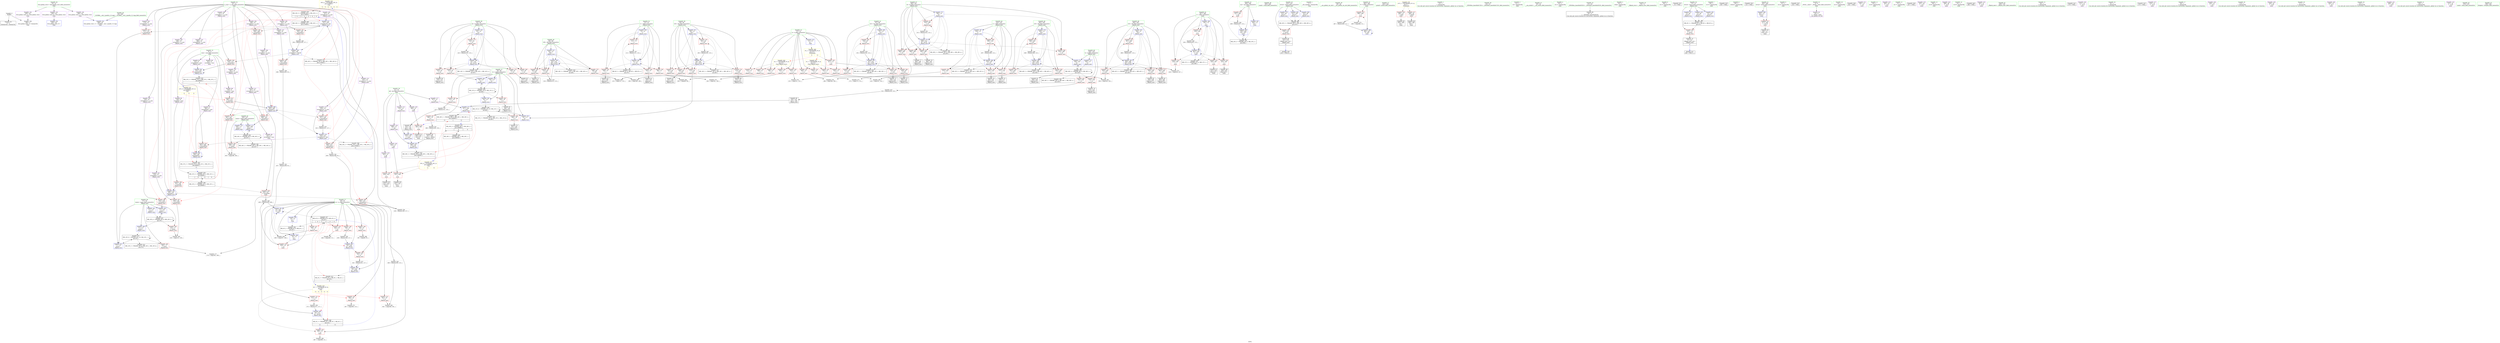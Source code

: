 digraph "SVFG" {
	label="SVFG";

	Node0x55bb8da33530 [shape=record,color=grey,label="{NodeID: 0\nNullPtr}"];
	Node0x55bb8da33530 -> Node0x55bb8da68ec0[style=solid];
	Node0x55bb8da33530 -> Node0x55bb8da75060[style=solid];
	Node0x55bb8daa7ae0 [shape=record,color=yellow,style=double,label="{NodeID: 526\n24V_4 = CSCHI(MR_24V_3)\npts\{110000 \}\nCS[]|{|<s1>11|<s2>11|<s3>11|<s4>11|<s5>11|<s6>11}}"];
	Node0x55bb8daa7ae0 -> Node0x55bb8da9d130[style=dashed];
	Node0x55bb8daa7ae0:s1 -> Node0x55bb8da6c0b0[style=dashed,color=red];
	Node0x55bb8daa7ae0:s2 -> Node0x55bb8da6c180[style=dashed,color=red];
	Node0x55bb8daa7ae0:s3 -> Node0x55bb8da6c250[style=dashed,color=red];
	Node0x55bb8daa7ae0:s4 -> Node0x55bb8da76a90[style=dashed,color=red];
	Node0x55bb8daa7ae0:s5 -> Node0x55bb8da77110[style=dashed,color=red];
	Node0x55bb8daa7ae0:s6 -> Node0x55bb8da723f0[style=dashed,color=red];
	Node0x55bb8da7c580 [shape=record,color=grey,label="{NodeID: 360\n467 = cmp(466, 13, )\n}"];
	Node0x55bb8da771e0 [shape=record,color=blue,label="{NodeID: 277\n327\<--326\n\<--conv\n_Z8pick_onev\n}"];
	Node0x55bb8da771e0 -> Node0x55bb8da728f0[style=dashed];
	Node0x55bb8da6aed0 [shape=record,color=red,label="{NodeID: 194\n228\<--227\n\<--arrayidx57\n_Z8pick_twov\n}"];
	Node0x55bb8da6aed0 -> Node0x55bb8da764e0[style=solid];
	Node0x55bb8da680f0 [shape=record,color=purple,label="{NodeID: 111\n307\<--10\narrayidx13\<--n_sum\n_Z8pick_onev\n}"];
	Node0x55bb8da680f0 -> Node0x55bb8da6c180[style=solid];
	Node0x55bb8da66450 [shape=record,color=green,label="{NodeID: 28\n43\<--47\nllvm.global_ctors\<--llvm.global_ctors_field_insensitive\nGlob }"];
	Node0x55bb8da66450 -> Node0x55bb8da6db60[style=solid];
	Node0x55bb8da66450 -> Node0x55bb8da6dc60[style=solid];
	Node0x55bb8da66450 -> Node0x55bb8da6dd60[style=solid];
	Node0x55bb8da723f0 [shape=record,color=black,label="{NodeID: 388\nMR_24V_2 = PHI(MR_24V_5, MR_24V_1, MR_24V_5, )\npts\{110000 \}\n|{<s0>11}}"];
	Node0x55bb8da723f0:s0 -> Node0x55bb8da9d130[style=dashed,color=blue];
	Node0x55bb8da6c590 [shape=record,color=red,label="{NodeID: 222\n437\<--383\n\<--cas\nmain\n}"];
	Node0x55bb8da6c590 -> Node0x55bb8da7ad80[style=solid];
	Node0x55bb8da6e0d0 [shape=record,color=red,label="{NodeID: 139\n199\<--12\n\<--n\n_Z8pick_twov\n}"];
	Node0x55bb8da6e0d0 -> Node0x55bb8da7d000[style=solid];
	Node0x55bb8da68bc0 [shape=record,color=green,label="{NodeID: 56\n403\<--404\nscanf\<--scanf_field_insensitive\n}"];
	Node0x55bb8da98820 [shape=record,color=black,label="{NodeID: 416\nMR_14V_2 = PHI(MR_14V_4, MR_14V_1, MR_14V_4, )\npts\{82 \}\n}"];
	Node0x55bb8da79d00 [shape=record,color=grey,label="{NodeID: 333\n216 = Binary(215, 113, )\n}"];
	Node0x55bb8da79d00 -> Node0x55bb8da76340[style=solid];
	Node0x55bb8da75bf0 [shape=record,color=blue,label="{NodeID: 250\n79\<--117\nk\<--\n_Z8pick_twov\n}"];
	Node0x55bb8da75bf0 -> Node0x55bb8da9fe30[style=dashed];
	Node0x55bb8da6f790 [shape=record,color=red,label="{NodeID: 167\n185\<--79\n\<--k\n_Z8pick_twov\n}"];
	Node0x55bb8da6f790 -> Node0x55bb8da7b800[style=solid];
	Node0x55bb8da6a370 [shape=record,color=black,label="{NodeID: 84\n251\<--376\n_Z8pick_onev_ret\<--\n_Z8pick_onev\n|{<s0>11}}"];
	Node0x55bb8da6a370:s0 -> Node0x55bb8dac1dc0[style=solid,color=blue];
	Node0x55bb8da38bc0 [shape=record,color=green,label="{NodeID: 1\n7\<--1\n__dso_handle\<--dummyObj\nGlob }"];
	Node0x55bb8daa7bc0 [shape=record,color=yellow,style=double,label="{NodeID: 527\n26V_4 = CSCHI(MR_26V_3)\npts\{180000 \}\nCS[]|{|<s3>11|<s4>11}}"];
	Node0x55bb8daa7bc0 -> Node0x55bb8da6cb40[style=dashed];
	Node0x55bb8daa7bc0 -> Node0x55bb8da6cc10[style=dashed];
	Node0x55bb8daa7bc0 -> Node0x55bb8da9d630[style=dashed];
	Node0x55bb8daa7bc0:s3 -> Node0x55bb8da771e0[style=dashed,color=red];
	Node0x55bb8daa7bc0:s4 -> Node0x55bb8da728f0[style=dashed,color=red];
	Node0x55bb8daa1c30 [shape=record,color=yellow,style=double,label="{NodeID: 444\n2V_1 = ENCHI(MR_2V_0)\npts\{14 \}\nFun[_Z8pick_twov]}"];
	Node0x55bb8daa1c30 -> Node0x55bb8da6de60[style=dashed];
	Node0x55bb8daa1c30 -> Node0x55bb8da6df30[style=dashed];
	Node0x55bb8daa1c30 -> Node0x55bb8da6e000[style=dashed];
	Node0x55bb8daa1c30 -> Node0x55bb8da6e0d0[style=dashed];
	Node0x55bb8daa1c30 -> Node0x55bb8da6e1a0[style=dashed];
	Node0x55bb8da7c700 [shape=record,color=grey,label="{NodeID: 361\n446 = cmp(445, 13, )\n}"];
	Node0x55bb8da772b0 [shape=record,color=blue,label="{NodeID: 278\n262\<--13\ni20\<--\n_Z8pick_onev\n}"];
	Node0x55bb8da772b0 -> Node0x55bb8da6ba30[style=dashed];
	Node0x55bb8da772b0 -> Node0x55bb8da6bb00[style=dashed];
	Node0x55bb8da772b0 -> Node0x55bb8da6bbd0[style=dashed];
	Node0x55bb8da772b0 -> Node0x55bb8da77450[style=dashed];
	Node0x55bb8da772b0 -> Node0x55bb8da714f0[style=dashed];
	Node0x55bb8da6afa0 [shape=record,color=red,label="{NodeID: 195\n376\<--252\n\<--retval\n_Z8pick_onev\n}"];
	Node0x55bb8da6afa0 -> Node0x55bb8da6a370[style=solid];
	Node0x55bb8da681c0 [shape=record,color=purple,label="{NodeID: 112\n320\<--10\narrayidx19\<--n_sum\n_Z8pick_onev\n}"];
	Node0x55bb8da681c0 -> Node0x55bb8da6c250[style=solid];
	Node0x55bb8da681c0 -> Node0x55bb8da77110[style=solid];
	Node0x55bb8da66520 [shape=record,color=green,label="{NodeID: 29\n48\<--49\n__cxx_global_var_init\<--__cxx_global_var_init_field_insensitive\n}"];
	Node0x55bb8da728f0 [shape=record,color=black,label="{NodeID: 389\nMR_26V_2 = PHI(MR_26V_3, MR_26V_1, MR_26V_3, )\npts\{180000 \}\n|{<s0>11|<s1>11}}"];
	Node0x55bb8da728f0:s0 -> Node0x55bb8da74c00[style=dashed,color=blue];
	Node0x55bb8da728f0:s1 -> Node0x55bb8da9d630[style=dashed,color=blue];
	Node0x55bb8da6c660 [shape=record,color=red,label="{NodeID: 223\n406\<--385\n\<--T\nmain\n}"];
	Node0x55bb8da6c660 -> Node0x55bb8da7bc80[style=solid];
	Node0x55bb8da6c660 -> Node0x55bb8da7da80[style=solid];
	Node0x55bb8da6e1a0 [shape=record,color=red,label="{NodeID: 140\n222\<--12\n\<--n\n_Z8pick_twov\n}"];
	Node0x55bb8da6e1a0 -> Node0x55bb8da7d480[style=solid];
	Node0x55bb8da68cc0 [shape=record,color=green,label="{NodeID: 57\n442\<--443\nprintf\<--printf_field_insensitive\n}"];
	Node0x55bb8da98d20 [shape=record,color=black,label="{NodeID: 417\nMR_16V_2 = PHI(MR_16V_4, MR_16V_1, MR_16V_4, )\npts\{84 \}\n}"];
	Node0x55bb8da79e80 [shape=record,color=grey,label="{NodeID: 334\n149 = Binary(148, 117, )\n}"];
	Node0x55bb8da79e80 -> Node0x55bb8da75980[style=solid];
	Node0x55bb8da75cc0 [shape=record,color=blue,label="{NodeID: 251\n83\<--13\ni20\<--\n_Z8pick_twov\n}"];
	Node0x55bb8da75cc0 -> Node0x55bb8da6fd40[style=dashed];
	Node0x55bb8da75cc0 -> Node0x55bb8da6fe10[style=dashed];
	Node0x55bb8da75cc0 -> Node0x55bb8da6fee0[style=dashed];
	Node0x55bb8da75cc0 -> Node0x55bb8da6ffb0[style=dashed];
	Node0x55bb8da75cc0 -> Node0x55bb8da70080[style=dashed];
	Node0x55bb8da75cc0 -> Node0x55bb8da75f30[style=dashed];
	Node0x55bb8da75cc0 -> Node0x55bb8da98d20[style=dashed];
	Node0x55bb8da6f860 [shape=record,color=red,label="{NodeID: 168\n190\<--79\n\<--k\n_Z8pick_twov\n}"];
	Node0x55bb8da6f860 -> Node0x55bb8da69810[style=solid];
	Node0x55bb8da6a440 [shape=record,color=black,label="{NodeID: 85\n393\<--390\ncall\<--\nmain\n}"];
	Node0x55bb8da384a0 [shape=record,color=green,label="{NodeID: 2\n13\<--1\n\<--dummyObj\nCan only get source location for instruction, argument, global var or function.}"];
	Node0x55bb8da7c880 [shape=record,color=grey,label="{NodeID: 362\n356 = cmp(354, 355, )\n}"];
	Node0x55bb8da77380 [shape=record,color=blue,label="{NodeID: 279\n252\<--94\nretval\<--\n_Z8pick_onev\n}"];
	Node0x55bb8da77380 -> Node0x55bb8da8b920[style=dashed];
	Node0x55bb8da6b070 [shape=record,color=red,label="{NodeID: 196\n273\<--254\n\<--i\n_Z8pick_onev\n}"];
	Node0x55bb8da6b070 -> Node0x55bb8da7d780[style=solid];
	Node0x55bb8da68290 [shape=record,color=purple,label="{NodeID: 113\n337\<--10\narrayidx25\<--n_sum\n_Z8pick_onev\n}"];
	Node0x55bb8da68290 -> Node0x55bb8da6c320[style=solid];
	Node0x55bb8da665f0 [shape=record,color=green,label="{NodeID: 30\n52\<--53\n_ZNSt8ios_base4InitC1Ev\<--_ZNSt8ios_base4InitC1Ev_field_insensitive\n}"];
	Node0x55bb8da6c730 [shape=record,color=red,label="{NodeID: 224\n416\<--387\n\<--i\nmain\n}"];
	Node0x55bb8da6c730 -> Node0x55bb8da7d900[style=solid];
	Node0x55bb8da6e270 [shape=record,color=red,label="{NodeID: 141\n274\<--12\n\<--n\n_Z8pick_onev\n}"];
	Node0x55bb8da6e270 -> Node0x55bb8da7d780[style=solid];
	Node0x55bb8da68dc0 [shape=record,color=green,label="{NodeID: 58\n45\<--489\n_GLOBAL__sub_I_quailty_0_0.cpp\<--_GLOBAL__sub_I_quailty_0_0.cpp_field_insensitive\n}"];
	Node0x55bb8da68dc0 -> Node0x55bb8da74f60[style=solid];
	Node0x55bb8da8ab20 [shape=record,color=black,label="{NodeID: 418\nMR_18V_2 = PHI(MR_18V_4, MR_18V_1, MR_18V_4, )\npts\{86 \}\n}"];
	Node0x55bb8da7a000 [shape=record,color=grey,label="{NodeID: 335\n207 = Binary(206, 91, )\n}"];
	Node0x55bb8da7a000 -> Node0x55bb8da7c400[style=solid];
	Node0x55bb8da75d90 [shape=record,color=blue,label="{NodeID: 252\n77\<--175\nmaxn\<--\n_Z8pick_twov\n}"];
	Node0x55bb8da75d90 -> Node0x55bb8da9f930[style=dashed];
	Node0x55bb8da6f930 [shape=record,color=red,label="{NodeID: 169\n121\<--81\n\<--i4\n_Z8pick_twov\n}"];
	Node0x55bb8da6f930 -> Node0x55bb8da7ce80[style=solid];
	Node0x55bb8da6a510 [shape=record,color=black,label="{NodeID: 86\n399\<--396\ncall1\<--\nmain\n}"];
	Node0x55bb8da33ac0 [shape=record,color=green,label="{NodeID: 3\n21\<--1\n.str\<--dummyObj\nGlob }"];
	Node0x55bb8da7ca00 [shape=record,color=grey,label="{NodeID: 363\n342 = cmp(340, 341, )\n}"];
	Node0x55bb8da77450 [shape=record,color=blue,label="{NodeID: 280\n262\<--349\ni20\<--inc31\n_Z8pick_onev\n}"];
	Node0x55bb8da77450 -> Node0x55bb8da6ba30[style=dashed];
	Node0x55bb8da77450 -> Node0x55bb8da6bb00[style=dashed];
	Node0x55bb8da77450 -> Node0x55bb8da6bbd0[style=dashed];
	Node0x55bb8da77450 -> Node0x55bb8da77450[style=dashed];
	Node0x55bb8da77450 -> Node0x55bb8da714f0[style=dashed];
	Node0x55bb8da6b140 [shape=record,color=red,label="{NodeID: 197\n277\<--254\n\<--i\n_Z8pick_onev\n}"];
	Node0x55bb8da6b140 -> Node0x55bb8da69c20[style=solid];
	Node0x55bb8da68360 [shape=record,color=purple,label="{NodeID: 114\n360\<--10\narrayidx38\<--n_sum\n_Z8pick_onev\n}"];
	Node0x55bb8da68360 -> Node0x55bb8da6c3f0[style=solid];
	Node0x55bb8da666c0 [shape=record,color=green,label="{NodeID: 31\n58\<--59\n__cxa_atexit\<--__cxa_atexit_field_insensitive\n}"];
	Node0x55bb8da6c800 [shape=record,color=red,label="{NodeID: 225\n420\<--387\n\<--i\nmain\n}"];
	Node0x55bb8da6c800 -> Node0x55bb8da6a5e0[style=solid];
	Node0x55bb8da6e340 [shape=record,color=red,label="{NodeID: 142\n295\<--12\n\<--n\n_Z8pick_onev\n}"];
	Node0x55bb8da6e340 -> Node0x55bb8da7e080[style=solid];
	Node0x55bb8da68ec0 [shape=record,color=black,label="{NodeID: 59\n2\<--3\ndummyVal\<--dummyVal\n}"];
	Node0x55bb8da8b020 [shape=record,color=black,label="{NodeID: 419\nMR_20V_2 = PHI(MR_20V_4, MR_20V_1, MR_20V_1, )\npts\{88 \}\n}"];
	Node0x55bb8da7a180 [shape=record,color=grey,label="{NodeID: 336\n206 = Binary(205, 91, )\n}"];
	Node0x55bb8da7a180 -> Node0x55bb8da7a000[style=solid];
	Node0x55bb8da75e60 [shape=record,color=blue,label="{NodeID: 253\n79\<--177\nk\<--\n_Z8pick_twov\n}"];
	Node0x55bb8da75e60 -> Node0x55bb8da9fe30[style=dashed];
	Node0x55bb8da6fa00 [shape=record,color=red,label="{NodeID: 170\n126\<--81\n\<--i4\n_Z8pick_twov\n}"];
	Node0x55bb8da6fa00 -> Node0x55bb8da69260[style=solid];
	Node0x55bb8da6a5e0 [shape=record,color=black,label="{NodeID: 87\n421\<--420\nidxprom\<--\nmain\n}"];
	Node0x55bb8da34280 [shape=record,color=green,label="{NodeID: 4\n23\<--1\n.str.1\<--dummyObj\nGlob }"];
	Node0x55bb8da7cb80 [shape=record,color=grey,label="{NodeID: 364\n100 = cmp(98, 99, )\n}"];
	Node0x55bb8da77520 [shape=record,color=blue,label="{NodeID: 281\n264\<--13\ni33\<--\n_Z8pick_onev\n}"];
	Node0x55bb8da77520 -> Node0x55bb8da6bca0[style=dashed];
	Node0x55bb8da77520 -> Node0x55bb8da6bd70[style=dashed];
	Node0x55bb8da77520 -> Node0x55bb8da6be40[style=dashed];
	Node0x55bb8da77520 -> Node0x55bb8da6bf10[style=dashed];
	Node0x55bb8da77520 -> Node0x55bb8da776c0[style=dashed];
	Node0x55bb8da77520 -> Node0x55bb8da719f0[style=dashed];
	Node0x55bb8da6b210 [shape=record,color=red,label="{NodeID: 198\n281\<--254\n\<--i\n_Z8pick_onev\n}"];
	Node0x55bb8da6b210 -> Node0x55bb8da69cf0[style=solid];
	Node0x55bb8da68430 [shape=record,color=purple,label="{NodeID: 115\n155\<--15\n\<--pk\n_Z8pick_twov\n}"];
	Node0x55bb8da68430 -> Node0x55bb8da75a50[style=solid];
	Node0x55bb8da66790 [shape=record,color=green,label="{NodeID: 32\n57\<--63\n_ZNSt8ios_base4InitD1Ev\<--_ZNSt8ios_base4InitD1Ev_field_insensitive\n}"];
	Node0x55bb8da66790 -> Node0x55bb8da68fc0[style=solid];
	Node0x55bb8da6c8d0 [shape=record,color=red,label="{NodeID: 226\n425\<--387\n\<--i\nmain\n}"];
	Node0x55bb8da6c8d0 -> Node0x55bb8da6a6b0[style=solid];
	Node0x55bb8da6e410 [shape=record,color=red,label="{NodeID: 143\n332\<--12\n\<--n\n_Z8pick_onev\n}"];
	Node0x55bb8da6e410 -> Node0x55bb8da7d300[style=solid];
	Node0x55bb8da68fc0 [shape=record,color=black,label="{NodeID: 60\n56\<--57\n\<--_ZNSt8ios_base4InitD1Ev\nCan only get source location for instruction, argument, global var or function.}"];
	Node0x55bb8da8b110 [shape=record,color=black,label="{NodeID: 420\nMR_22V_2 = PHI(MR_22V_3, MR_22V_1, MR_22V_1, )\npts\{90000 \}\n|{<s0>9}}"];
	Node0x55bb8da8b110:s0 -> Node0x55bb8daa7a00[style=dashed,color=blue];
	Node0x55bb8da7a300 [shape=record,color=grey,label="{NodeID: 337\n152 = Binary(151, 153, )\n}"];
	Node0x55bb8da7a300 -> Node0x55bb8da694d0[style=solid];
	Node0x55bb8da75f30 [shape=record,color=blue,label="{NodeID: 254\n83\<--182\ni20\<--inc32\n_Z8pick_twov\n}"];
	Node0x55bb8da75f30 -> Node0x55bb8da6fd40[style=dashed];
	Node0x55bb8da75f30 -> Node0x55bb8da6fe10[style=dashed];
	Node0x55bb8da75f30 -> Node0x55bb8da6fee0[style=dashed];
	Node0x55bb8da75f30 -> Node0x55bb8da6ffb0[style=dashed];
	Node0x55bb8da75f30 -> Node0x55bb8da70080[style=dashed];
	Node0x55bb8da75f30 -> Node0x55bb8da75f30[style=dashed];
	Node0x55bb8da75f30 -> Node0x55bb8da98d20[style=dashed];
	Node0x55bb8da6fad0 [shape=record,color=red,label="{NodeID: 171\n132\<--81\n\<--i4\n_Z8pick_twov\n}"];
	Node0x55bb8da6fad0 -> Node0x55bb8da69330[style=solid];
	Node0x55bb8da6a6b0 [shape=record,color=black,label="{NodeID: 88\n426\<--425\nidxprom5\<--\nmain\n}"];
	Node0x55bb8da34460 [shape=record,color=green,label="{NodeID: 5\n25\<--1\nstdin\<--dummyObj\nGlob }"];
	Node0x55bb8da7cd00 [shape=record,color=grey,label="{NodeID: 365\n130 = cmp(125, 129, )\n}"];
	Node0x55bb8da775f0 [shape=record,color=blue,label="{NodeID: 282\n364\<--361\narrayidx40\<--\n_Z8pick_onev\n}"];
	Node0x55bb8da775f0 -> Node0x55bb8da775f0[style=dashed];
	Node0x55bb8da775f0 -> Node0x55bb8da71ef0[style=dashed];
	Node0x55bb8da6b2e0 [shape=record,color=red,label="{NodeID: 199\n286\<--254\n\<--i\n_Z8pick_onev\n}"];
	Node0x55bb8da6b2e0 -> Node0x55bb8da7c280[style=solid];
	Node0x55bb8da6cd90 [shape=record,color=purple,label="{NodeID: 116\n188\<--15\n\<--pk\n_Z8pick_twov\n}"];
	Node0x55bb8da6cd90 -> Node0x55bb8da76000[style=solid];
	Node0x55bb8da66860 [shape=record,color=green,label="{NodeID: 33\n70\<--71\n_Z8pick_twov\<--_Z8pick_twov_field_insensitive\n}"];
	Node0x55bb8da6c9a0 [shape=record,color=red,label="{NodeID: 227\n433\<--387\n\<--i\nmain\n}"];
	Node0x55bb8da6c9a0 -> Node0x55bb8da7b080[style=solid];
	Node0x55bb8da6e4e0 [shape=record,color=red,label="{NodeID: 144\n355\<--12\n\<--n\n_Z8pick_onev\n}"];
	Node0x55bb8da6e4e0 -> Node0x55bb8da7c880[style=solid];
	Node0x55bb8da690c0 [shape=record,color=black,label="{NodeID: 61\n103\<--102\nidxprom\<--\n_Z8pick_twov\n}"];
	Node0x55bb8da8b200 [shape=record,color=black,label="{NodeID: 421\nMR_24V_2 = PHI(MR_24V_6, MR_24V_1, MR_24V_6, )\npts\{110000 \}\n|{<s0>9}}"];
	Node0x55bb8da8b200:s0 -> Node0x55bb8daa7ae0[style=dashed,color=blue];
	Node0x55bb8da7a480 [shape=record,color=grey,label="{NodeID: 338\n368 = Binary(367, 113, )\n}"];
	Node0x55bb8da7a480 -> Node0x55bb8da776c0[style=solid];
	Node0x55bb8da76000 [shape=record,color=blue,label="{NodeID: 255\n188\<--187\n\<--conv35\n_Z8pick_twov\n}"];
	Node0x55bb8da76000 -> Node0x55bb8da9ae60[style=dashed];
	Node0x55bb8da6fba0 [shape=record,color=red,label="{NodeID: 172\n137\<--81\n\<--i4\n_Z8pick_twov\n}"];
	Node0x55bb8da6fba0 -> Node0x55bb8da757e0[style=solid];
	Node0x55bb8da6a780 [shape=record,color=black,label="{NodeID: 89\n452\<--451\nconv\<--\nmain\n}"];
	Node0x55bb8da381a0 [shape=record,color=green,label="{NodeID: 6\n26\<--1\n.str.2\<--dummyObj\nGlob }"];
	Node0x55bb8d666ae0 [shape=record,color=black,label="{NodeID: 532\n55 = PHI()\n}"];
	Node0x55bb8da7ce80 [shape=record,color=grey,label="{NodeID: 366\n123 = cmp(121, 122, )\n}"];
	Node0x55bb8da776c0 [shape=record,color=blue,label="{NodeID: 283\n264\<--368\ni33\<--inc42\n_Z8pick_onev\n}"];
	Node0x55bb8da776c0 -> Node0x55bb8da6bca0[style=dashed];
	Node0x55bb8da776c0 -> Node0x55bb8da6bd70[style=dashed];
	Node0x55bb8da776c0 -> Node0x55bb8da6be40[style=dashed];
	Node0x55bb8da776c0 -> Node0x55bb8da6bf10[style=dashed];
	Node0x55bb8da776c0 -> Node0x55bb8da776c0[style=dashed];
	Node0x55bb8da776c0 -> Node0x55bb8da719f0[style=dashed];
	Node0x55bb8da6b3b0 [shape=record,color=red,label="{NodeID: 200\n298\<--256\n\<--maxn\n_Z8pick_onev\n}"];
	Node0x55bb8da6b3b0 -> Node0x55bb8da7dd80[style=solid];
	Node0x55bb8da6ce60 [shape=record,color=purple,label="{NodeID: 117\n327\<--15\n\<--pk\n_Z8pick_onev\n}"];
	Node0x55bb8da6ce60 -> Node0x55bb8da771e0[style=solid];
	Node0x55bb8da66930 [shape=record,color=green,label="{NodeID: 34\n73\<--74\nretval\<--retval_field_insensitive\n_Z8pick_twov\n}"];
	Node0x55bb8da66930 -> Node0x55bb8da6f040[style=solid];
	Node0x55bb8da66930 -> Node0x55bb8da75160[style=solid];
	Node0x55bb8da66930 -> Node0x55bb8da76270[style=solid];
	Node0x55bb8da66930 -> Node0x55bb8da76820[style=solid];
	Node0x55bb8da91a20 [shape=record,color=black,label="{NodeID: 394\nMR_4V_2 = PHI(MR_4V_6, MR_4V_1, )\npts\{20 \}\n}"];
	Node0x55bb8da91a20 -> Node0x55bb8da77ba0[style=dashed];
	Node0x55bb8da6ca70 [shape=record,color=red,label="{NodeID: 228\n428\<--427\n\<--arrayidx6\nmain\n}"];
	Node0x55bb8da6ca70 -> Node0x55bb8da7b500[style=solid];
	Node0x55bb8da6e5b0 [shape=record,color=red,label="{NodeID: 145\n417\<--12\n\<--n\nmain\n}"];
	Node0x55bb8da6e5b0 -> Node0x55bb8da7d900[style=solid];
	Node0x55bb8da69190 [shape=record,color=black,label="{NodeID: 62\n107\<--106\nidxprom2\<--\n_Z8pick_twov\n}"];
	Node0x55bb8da9ae60 [shape=record,color=black,label="{NodeID: 422\nMR_26V_2 = PHI(MR_26V_4, MR_26V_1, MR_26V_4, )\npts\{180000 \}\n|{<s0>9}}"];
	Node0x55bb8da9ae60:s0 -> Node0x55bb8daa7bc0[style=dashed,color=blue];
	Node0x55bb8da7a600 [shape=record,color=grey,label="{NodeID: 339\n372 = Binary(371, 117, )\n}"];
	Node0x55bb8da7a600 -> Node0x55bb8da77790[style=solid];
	Node0x55bb8da760d0 [shape=record,color=blue,label="{NodeID: 256\n192\<--194\narrayidx37\<--dec38\n_Z8pick_twov\n}"];
	Node0x55bb8da760d0 -> Node0x55bb8da6ae00[style=dashed];
	Node0x55bb8da760d0 -> Node0x55bb8da6aed0[style=dashed];
	Node0x55bb8da760d0 -> Node0x55bb8da8b200[style=dashed];
	Node0x55bb8da6fc70 [shape=record,color=red,label="{NodeID: 173\n141\<--81\n\<--i4\n_Z8pick_twov\n}"];
	Node0x55bb8da6fc70 -> Node0x55bb8da7af00[style=solid];
	Node0x55bb8da6a850 [shape=record,color=black,label="{NodeID: 90\n455\<--454\nconv13\<--\nmain\n}"];
	Node0x55bb8da33980 [shape=record,color=green,label="{NodeID: 7\n28\<--1\n.str.3\<--dummyObj\nGlob }"];
	Node0x55bb8dac1790 [shape=record,color=black,label="{NodeID: 533\n402 = PHI()\n}"];
	Node0x55bb8da7d000 [shape=record,color=grey,label="{NodeID: 367\n200 = cmp(198, 199, )\n}"];
	Node0x55bb8da77790 [shape=record,color=blue,label="{NodeID: 284\n19\<--372\nss\<--dec44\n_Z8pick_onev\n}"];
	Node0x55bb8da77790 -> Node0x55bb8da8b420[style=dashed];
	Node0x55bb8da6b480 [shape=record,color=red,label="{NodeID: 201\n318\<--258\n\<--k\n_Z8pick_onev\n}"];
	Node0x55bb8da6b480 -> Node0x55bb8da69f60[style=solid];
	Node0x55bb8da6cf30 [shape=record,color=purple,label="{NodeID: 118\n450\<--15\n\<--pk\nmain\n}"];
	Node0x55bb8da6cf30 -> Node0x55bb8da6cb40[style=solid];
	Node0x55bb8da66a00 [shape=record,color=green,label="{NodeID: 35\n75\<--76\ni\<--i_field_insensitive\n_Z8pick_twov\n}"];
	Node0x55bb8da66a00 -> Node0x55bb8da6f110[style=solid];
	Node0x55bb8da66a00 -> Node0x55bb8da6f1e0[style=solid];
	Node0x55bb8da66a00 -> Node0x55bb8da6f2b0[style=solid];
	Node0x55bb8da66a00 -> Node0x55bb8da6f380[style=solid];
	Node0x55bb8da66a00 -> Node0x55bb8da75230[style=solid];
	Node0x55bb8da66a00 -> Node0x55bb8da753d0[style=solid];
	Node0x55bb8da91f20 [shape=record,color=black,label="{NodeID: 395\nMR_53V_3 = PHI(MR_53V_4, MR_53V_2, )\npts\{384 \}\n}"];
	Node0x55bb8da91f20 -> Node0x55bb8da6c590[style=dashed];
	Node0x55bb8da91f20 -> Node0x55bb8da77ee0[style=dashed];
	Node0x55bb8da6cb40 [shape=record,color=red,label="{NodeID: 229\n451\<--450\n\<--\nmain\n}"];
	Node0x55bb8da6cb40 -> Node0x55bb8da6a780[style=solid];
	Node0x55bb8da6e680 [shape=record,color=red,label="{NodeID: 146\n89\<--19\n\<--ss\n_Z8pick_twov\n}"];
	Node0x55bb8da6e680 -> Node0x55bb8da7d180[style=solid];
	Node0x55bb8da69260 [shape=record,color=black,label="{NodeID: 63\n127\<--126\nidxprom8\<--\n_Z8pick_twov\n}"];
	Node0x55bb8da7a780 [shape=record,color=grey,label="{NodeID: 340\n194 = Binary(193, 117, )\n}"];
	Node0x55bb8da7a780 -> Node0x55bb8da760d0[style=solid];
	Node0x55bb8da761a0 [shape=record,color=blue,label="{NodeID: 257\n85\<--13\ni39\<--\n_Z8pick_twov\n}"];
	Node0x55bb8da761a0 -> Node0x55bb8da70150[style=dashed];
	Node0x55bb8da761a0 -> Node0x55bb8da70220[style=dashed];
	Node0x55bb8da761a0 -> Node0x55bb8da702f0[style=dashed];
	Node0x55bb8da761a0 -> Node0x55bb8da76340[style=dashed];
	Node0x55bb8da761a0 -> Node0x55bb8da8ab20[style=dashed];
	Node0x55bb8da6fd40 [shape=record,color=red,label="{NodeID: 174\n161\<--83\n\<--i20\n_Z8pick_twov\n}"];
	Node0x55bb8da6fd40 -> Node0x55bb8da7dc00[style=solid];
	Node0x55bb8da6a920 [shape=record,color=black,label="{NodeID: 91\n462\<--461\nconv16\<--\nmain\n}"];
	Node0x55bb8da38560 [shape=record,color=green,label="{NodeID: 8\n30\<--1\nstdout\<--dummyObj\nGlob }"];
	Node0x55bb8dac1890 [shape=record,color=black,label="{NodeID: 534\n412 = PHI()\n}"];
	Node0x55bb8da7d180 [shape=record,color=grey,label="{NodeID: 368\n90 = cmp(89, 91, )\n}"];
	Node0x55bb8da77860 [shape=record,color=blue,label="{NodeID: 285\n252\<--245\nretval\<--\n_Z8pick_onev\n}"];
	Node0x55bb8da77860 -> Node0x55bb8da8b920[style=dashed];
	Node0x55bb8da6b550 [shape=record,color=red,label="{NodeID: 202\n324\<--258\n\<--k\n_Z8pick_onev\n}"];
	Node0x55bb8da6b550 -> Node0x55bb8da7b980[style=solid];
	Node0x55bb8da6d000 [shape=record,color=purple,label="{NodeID: 119\n453\<--15\n\<--pk\nmain\n}"];
	Node0x55bb8da6d000 -> Node0x55bb8da6cc10[style=solid];
	Node0x55bb8da66ad0 [shape=record,color=green,label="{NodeID: 36\n77\<--78\nmaxn\<--maxn_field_insensitive\n_Z8pick_twov\n}"];
	Node0x55bb8da66ad0 -> Node0x55bb8da6f450[style=solid];
	Node0x55bb8da66ad0 -> Node0x55bb8da6f520[style=solid];
	Node0x55bb8da66ad0 -> Node0x55bb8da754a0[style=solid];
	Node0x55bb8da66ad0 -> Node0x55bb8da75710[style=solid];
	Node0x55bb8da66ad0 -> Node0x55bb8da75b20[style=solid];
	Node0x55bb8da66ad0 -> Node0x55bb8da75d90[style=solid];
	Node0x55bb8da6cc10 [shape=record,color=red,label="{NodeID: 230\n454\<--453\n\<--\nmain\n}"];
	Node0x55bb8da6cc10 -> Node0x55bb8da6a850[style=solid];
	Node0x55bb8da6e750 [shape=record,color=red,label="{NodeID: 147\n208\<--19\n\<--ss\n_Z8pick_twov\n}"];
	Node0x55bb8da6e750 -> Node0x55bb8da7c400[style=solid];
	Node0x55bb8da69330 [shape=record,color=black,label="{NodeID: 64\n133\<--132\nidxprom12\<--\n_Z8pick_twov\n}"];
	Node0x55bb8da7a900 [shape=record,color=grey,label="{NodeID: 341\n339 = Binary(338, 91, )\n}"];
	Node0x55bb8da7a900 -> Node0x55bb8da7ac00[style=solid];
	Node0x55bb8da76270 [shape=record,color=blue,label="{NodeID: 258\n73\<--94\nretval\<--\n_Z8pick_twov\n}"];
	Node0x55bb8da76270 -> Node0x55bb8da97420[style=dashed];
	Node0x55bb8da6fe10 [shape=record,color=red,label="{NodeID: 175\n166\<--83\n\<--i20\n_Z8pick_twov\n}"];
	Node0x55bb8da6fe10 -> Node0x55bb8da695a0[style=solid];
	Node0x55bb8da6a9f0 [shape=record,color=black,label="{NodeID: 92\n380\<--477\nmain_ret\<--\nmain\n}"];
	Node0x55bb8da385f0 [shape=record,color=green,label="{NodeID: 9\n31\<--1\n.str.4\<--dummyObj\nGlob }"];
	Node0x55bb8dac1990 [shape=record,color=black,label="{NodeID: 535\n424 = PHI()\n}"];
	Node0x55bb8da7d300 [shape=record,color=grey,label="{NodeID: 369\n333 = cmp(331, 332, )\n}"];
	Node0x55bb8da77930 [shape=record,color=blue,label="{NodeID: 286\n381\<--13\nretval\<--\nmain\n}"];
	Node0x55bb8da77930 -> Node0x55bb8da6c4c0[style=dashed];
	Node0x55bb8da6b620 [shape=record,color=red,label="{NodeID: 203\n294\<--260\n\<--i4\n_Z8pick_onev\n}"];
	Node0x55bb8da6b620 -> Node0x55bb8da7e080[style=solid];
	Node0x55bb8da6d0d0 [shape=record,color=purple,label="{NodeID: 120\n460\<--15\n\<--pk\nmain\n}"];
	Node0x55bb8da6d0d0 -> Node0x55bb8da74c00[style=solid];
	Node0x55bb8da66ba0 [shape=record,color=green,label="{NodeID: 37\n79\<--80\nk\<--k_field_insensitive\n_Z8pick_twov\n}"];
	Node0x55bb8da66ba0 -> Node0x55bb8da6f5f0[style=solid];
	Node0x55bb8da66ba0 -> Node0x55bb8da6f6c0[style=solid];
	Node0x55bb8da66ba0 -> Node0x55bb8da6f790[style=solid];
	Node0x55bb8da66ba0 -> Node0x55bb8da6f860[style=solid];
	Node0x55bb8da66ba0 -> Node0x55bb8da75570[style=solid];
	Node0x55bb8da66ba0 -> Node0x55bb8da757e0[style=solid];
	Node0x55bb8da66ba0 -> Node0x55bb8da75bf0[style=solid];
	Node0x55bb8da66ba0 -> Node0x55bb8da75e60[style=solid];
	Node0x55bb8da92920 [shape=record,color=black,label="{NodeID: 397\nMR_57V_2 = PHI(MR_57V_4, MR_57V_1, )\npts\{388 \}\n}"];
	Node0x55bb8da92920 -> Node0x55bb8da77c70[style=dashed];
	Node0x55bb8da74c00 [shape=record,color=red,label="{NodeID: 231\n461\<--460\n\<--\nmain\n}"];
	Node0x55bb8da74c00 -> Node0x55bb8da6a920[style=solid];
	Node0x55bb8da6e820 [shape=record,color=red,label="{NodeID: 148\n238\<--19\n\<--ss\n_Z8pick_twov\n}"];
	Node0x55bb8da6e820 -> Node0x55bb8da7bf80[style=solid];
	Node0x55bb8da69400 [shape=record,color=black,label="{NodeID: 65\n146\<--145\nidxprom18\<--\n_Z8pick_twov\n}"];
	Node0x55bb8da7aa80 [shape=record,color=grey,label="{NodeID: 342\n182 = Binary(181, 113, )\n}"];
	Node0x55bb8da7aa80 -> Node0x55bb8da75f30[style=solid];
	Node0x55bb8da76340 [shape=record,color=blue,label="{NodeID: 259\n85\<--216\ni39\<--inc50\n_Z8pick_twov\n}"];
	Node0x55bb8da76340 -> Node0x55bb8da70150[style=dashed];
	Node0x55bb8da76340 -> Node0x55bb8da70220[style=dashed];
	Node0x55bb8da76340 -> Node0x55bb8da702f0[style=dashed];
	Node0x55bb8da76340 -> Node0x55bb8da76340[style=dashed];
	Node0x55bb8da76340 -> Node0x55bb8da8ab20[style=dashed];
	Node0x55bb8da6fee0 [shape=record,color=red,label="{NodeID: 176\n172\<--83\n\<--i20\n_Z8pick_twov\n}"];
	Node0x55bb8da6fee0 -> Node0x55bb8da69670[style=solid];
	Node0x55bb8da6aac0 [shape=record,color=purple,label="{NodeID: 93\n54\<--4\n\<--_ZStL8__ioinit\n__cxx_global_var_init\n}"];
	Node0x55bb8da38950 [shape=record,color=green,label="{NodeID: 10\n33\<--1\n.str.5\<--dummyObj\nGlob }"];
	Node0x55bb8dac1a90 [shape=record,color=black,label="{NodeID: 536\n441 = PHI()\n}"];
	Node0x55bb8da7d480 [shape=record,color=grey,label="{NodeID: 370\n223 = cmp(221, 222, )\n}"];
	Node0x55bb8da77a00 [shape=record,color=blue,label="{NodeID: 287\n383\<--13\ncas\<--\nmain\n}"];
	Node0x55bb8da77a00 -> Node0x55bb8da91f20[style=dashed];
	Node0x55bb8da6b6f0 [shape=record,color=red,label="{NodeID: 204\n299\<--260\n\<--i4\n_Z8pick_onev\n}"];
	Node0x55bb8da6b6f0 -> Node0x55bb8da69dc0[style=solid];
	Node0x55bb8da6d1a0 [shape=record,color=purple,label="{NodeID: 121\n391\<--21\n\<--.str\nmain\n}"];
	Node0x55bb8da66c70 [shape=record,color=green,label="{NodeID: 38\n81\<--82\ni4\<--i4_field_insensitive\n_Z8pick_twov\n}"];
	Node0x55bb8da66c70 -> Node0x55bb8da6f930[style=solid];
	Node0x55bb8da66c70 -> Node0x55bb8da6fa00[style=solid];
	Node0x55bb8da66c70 -> Node0x55bb8da6fad0[style=solid];
	Node0x55bb8da66c70 -> Node0x55bb8da6fba0[style=solid];
	Node0x55bb8da66c70 -> Node0x55bb8da6fc70[style=solid];
	Node0x55bb8da66c70 -> Node0x55bb8da75640[style=solid];
	Node0x55bb8da66c70 -> Node0x55bb8da758b0[style=solid];
	Node0x55bb8da92e20 [shape=record,color=black,label="{NodeID: 398\nMR_22V_2 = PHI(MR_22V_3, MR_22V_1, )\npts\{90000 \}\n}"];
	Node0x55bb8da92e20 -> Node0x55bb8da6ca70[style=dashed];
	Node0x55bb8da92e20 -> Node0x55bb8da9cc30[style=dashed];
	Node0x55bb8da74c90 [shape=record,color=blue,label="{NodeID: 232\n12\<--13\nn\<--\nGlob }"];
	Node0x55bb8da74c90 -> Node0x55bb8daa3c80[style=dashed];
	Node0x55bb8da6e8f0 [shape=record,color=red,label="{NodeID: 149\n241\<--19\n\<--ss\n_Z8pick_twov\n}"];
	Node0x55bb8da6e8f0 -> Node0x55bb8da7c100[style=solid];
	Node0x55bb8da694d0 [shape=record,color=black,label="{NodeID: 66\n154\<--152\nconv\<--add\n_Z8pick_twov\n}"];
	Node0x55bb8da694d0 -> Node0x55bb8da75a50[style=solid];
	Node0x55bb8da7ac00 [shape=record,color=grey,label="{NodeID: 343\n340 = Binary(339, 113, )\n}"];
	Node0x55bb8da7ac00 -> Node0x55bb8da7ca00[style=solid];
	Node0x55bb8da76410 [shape=record,color=blue,label="{NodeID: 260\n87\<--13\ni52\<--\n_Z8pick_twov\n}"];
	Node0x55bb8da76410 -> Node0x55bb8da703c0[style=dashed];
	Node0x55bb8da76410 -> Node0x55bb8da70490[style=dashed];
	Node0x55bb8da76410 -> Node0x55bb8da70560[style=dashed];
	Node0x55bb8da76410 -> Node0x55bb8da70630[style=dashed];
	Node0x55bb8da76410 -> Node0x55bb8da765b0[style=dashed];
	Node0x55bb8da76410 -> Node0x55bb8da8b020[style=dashed];
	Node0x55bb8da6ffb0 [shape=record,color=red,label="{NodeID: 177\n177\<--83\n\<--i20\n_Z8pick_twov\n}"];
	Node0x55bb8da6ffb0 -> Node0x55bb8da75e60[style=solid];
	Node0x55bb8da6ab90 [shape=record,color=purple,label="{NodeID: 94\n104\<--8\narrayidx\<--sum\n_Z8pick_twov\n}"];
	Node0x55bb8da6ab90 -> Node0x55bb8da70700[style=solid];
	Node0x55bb8da389e0 [shape=record,color=green,label="{NodeID: 11\n35\<--1\n.str.6\<--dummyObj\nGlob }"];
	Node0x55bb8dac1b90 [shape=record,color=black,label="{NodeID: 537\n448 = PHI(72, )\n}"];
	Node0x55bb8da7d600 [shape=record,color=grey,label="{NodeID: 371\n267 = cmp(266, 113, )\n}"];
	Node0x55bb8da77ad0 [shape=record,color=blue,label="{NodeID: 288\n385\<--407\nT\<--dec\nmain\n}"];
	Node0x55bb8da77ad0 -> Node0x55bb8da6c660[style=dashed];
	Node0x55bb8da77ad0 -> Node0x55bb8da77ad0[style=dashed];
	Node0x55bb8da6b7c0 [shape=record,color=red,label="{NodeID: 205\n305\<--260\n\<--i4\n_Z8pick_onev\n}"];
	Node0x55bb8da6b7c0 -> Node0x55bb8da69e90[style=solid];
	Node0x55bb8da6d270 [shape=record,color=purple,label="{NodeID: 122\n392\<--23\n\<--.str.1\nmain\n}"];
	Node0x55bb8da66d40 [shape=record,color=green,label="{NodeID: 39\n83\<--84\ni20\<--i20_field_insensitive\n_Z8pick_twov\n}"];
	Node0x55bb8da66d40 -> Node0x55bb8da6fd40[style=solid];
	Node0x55bb8da66d40 -> Node0x55bb8da6fe10[style=solid];
	Node0x55bb8da66d40 -> Node0x55bb8da6fee0[style=solid];
	Node0x55bb8da66d40 -> Node0x55bb8da6ffb0[style=solid];
	Node0x55bb8da66d40 -> Node0x55bb8da70080[style=solid];
	Node0x55bb8da66d40 -> Node0x55bb8da75cc0[style=solid];
	Node0x55bb8da66d40 -> Node0x55bb8da75f30[style=solid];
	Node0x55bb8da93320 [shape=record,color=black,label="{NodeID: 399\nMR_24V_2 = PHI(MR_24V_3, MR_24V_1, )\npts\{110000 \}\n}"];
	Node0x55bb8da93320 -> Node0x55bb8da9d130[style=dashed];
	Node0x55bb8da74d60 [shape=record,color=blue,label="{NodeID: 233\n19\<--13\nss\<--\nGlob }"];
	Node0x55bb8da74d60 -> Node0x55bb8da91a20[style=dashed];
	Node0x55bb8da6e9c0 [shape=record,color=red,label="{NodeID: 150\n266\<--19\n\<--ss\n_Z8pick_onev\n}"];
	Node0x55bb8da6e9c0 -> Node0x55bb8da7d600[style=solid];
	Node0x55bb8da695a0 [shape=record,color=black,label="{NodeID: 67\n167\<--166\nidxprom24\<--\n_Z8pick_twov\n}"];
	Node0x55bb8da9c730 [shape=record,color=black,label="{NodeID: 427\nMR_4V_6 = PHI(MR_4V_8, MR_4V_4, )\npts\{20 \}\n|{|<s2>9|<s3>9|<s4>9|<s5>9|<s6>9}}"];
	Node0x55bb8da9c730 -> Node0x55bb8da6ed00[style=dashed];
	Node0x55bb8da9c730 -> Node0x55bb8da91a20[style=dashed];
	Node0x55bb8da9c730:s2 -> Node0x55bb8da6e680[style=dashed,color=red];
	Node0x55bb8da9c730:s3 -> Node0x55bb8da6e750[style=dashed,color=red];
	Node0x55bb8da9c730:s4 -> Node0x55bb8da6e820[style=dashed,color=red];
	Node0x55bb8da9c730:s5 -> Node0x55bb8da76680[style=dashed,color=red];
	Node0x55bb8da9c730:s6 -> Node0x55bb8da96f20[style=dashed,color=red];
	Node0x55bb8da7ad80 [shape=record,color=grey,label="{NodeID: 344\n438 = Binary(437, 113, )\n}"];
	Node0x55bb8da7ad80 -> Node0x55bb8da77ee0[style=solid];
	Node0x55bb8da764e0 [shape=record,color=blue,label="{NodeID: 261\n231\<--228\narrayidx59\<--\n_Z8pick_twov\n}"];
	Node0x55bb8da764e0 -> Node0x55bb8da764e0[style=dashed];
	Node0x55bb8da764e0 -> Node0x55bb8da8b110[style=dashed];
	Node0x55bb8da70080 [shape=record,color=red,label="{NodeID: 178\n181\<--83\n\<--i20\n_Z8pick_twov\n}"];
	Node0x55bb8da70080 -> Node0x55bb8da7aa80[style=solid];
	Node0x55bb8da6ac60 [shape=record,color=purple,label="{NodeID: 95\n231\<--8\narrayidx59\<--sum\n_Z8pick_twov\n}"];
	Node0x55bb8da6ac60 -> Node0x55bb8da764e0[style=solid];
	Node0x55bb8da65080 [shape=record,color=green,label="{NodeID: 12\n37\<--1\n.str.7\<--dummyObj\nGlob }"];
	Node0x55bb8dac1cf0 [shape=record,color=black,label="{NodeID: 538\n457 = PHI()\n}"];
	Node0x55bb8da7d780 [shape=record,color=grey,label="{NodeID: 372\n275 = cmp(273, 274, )\n}"];
	Node0x55bb8da77ba0 [shape=record,color=blue,label="{NodeID: 289\n19\<--13\nss\<--\nmain\n}"];
	Node0x55bb8da77ba0 -> Node0x55bb8da6ec30[style=dashed];
	Node0x55bb8da77ba0 -> Node0x55bb8da77d40[style=dashed];
	Node0x55bb8da77ba0 -> Node0x55bb8da9c730[style=dashed];
	Node0x55bb8da6b890 [shape=record,color=red,label="{NodeID: 206\n310\<--260\n\<--i4\n_Z8pick_onev\n}"];
	Node0x55bb8da6b890 -> Node0x55bb8da76f70[style=solid];
	Node0x55bb8da6d340 [shape=record,color=purple,label="{NodeID: 123\n397\<--26\n\<--.str.2\nmain\n}"];
	Node0x55bb8da66e10 [shape=record,color=green,label="{NodeID: 40\n85\<--86\ni39\<--i39_field_insensitive\n_Z8pick_twov\n}"];
	Node0x55bb8da66e10 -> Node0x55bb8da70150[style=solid];
	Node0x55bb8da66e10 -> Node0x55bb8da70220[style=solid];
	Node0x55bb8da66e10 -> Node0x55bb8da702f0[style=solid];
	Node0x55bb8da66e10 -> Node0x55bb8da761a0[style=solid];
	Node0x55bb8da66e10 -> Node0x55bb8da76340[style=solid];
	Node0x55bb8da93820 [shape=record,color=black,label="{NodeID: 400\nMR_26V_2 = PHI(MR_26V_3, MR_26V_1, )\npts\{180000 \}\n}"];
	Node0x55bb8da93820 -> Node0x55bb8da9d630[style=dashed];
	Node0x55bb8da74e60 [shape=record,color=blue,label="{NodeID: 234\n493\<--44\nllvm.global_ctors_0\<--\nGlob }"];
	Node0x55bb8da6ea90 [shape=record,color=red,label="{NodeID: 151\n341\<--19\n\<--ss\n_Z8pick_onev\n}"];
	Node0x55bb8da6ea90 -> Node0x55bb8da7ca00[style=solid];
	Node0x55bb8da69670 [shape=record,color=black,label="{NodeID: 68\n173\<--172\nidxprom28\<--\n_Z8pick_twov\n}"];
	Node0x55bb8da9cc30 [shape=record,color=black,label="{NodeID: 428\nMR_22V_3 = PHI(MR_22V_5, MR_22V_2, )\npts\{90000 \}\n|{|<s1>9|<s2>9|<s3>9}}"];
	Node0x55bb8da9cc30 -> Node0x55bb8da92e20[style=dashed];
	Node0x55bb8da9cc30:s1 -> Node0x55bb8da70700[style=dashed,color=red];
	Node0x55bb8da9cc30:s2 -> Node0x55bb8da764e0[style=dashed,color=red];
	Node0x55bb8da9cc30:s3 -> Node0x55bb8da8b110[style=dashed,color=red];
	Node0x55bb8da7af00 [shape=record,color=grey,label="{NodeID: 345\n142 = Binary(141, 113, )\n}"];
	Node0x55bb8da7af00 -> Node0x55bb8da758b0[style=solid];
	Node0x55bb8da765b0 [shape=record,color=blue,label="{NodeID: 262\n87\<--235\ni52\<--inc61\n_Z8pick_twov\n}"];
	Node0x55bb8da765b0 -> Node0x55bb8da703c0[style=dashed];
	Node0x55bb8da765b0 -> Node0x55bb8da70490[style=dashed];
	Node0x55bb8da765b0 -> Node0x55bb8da70560[style=dashed];
	Node0x55bb8da765b0 -> Node0x55bb8da70630[style=dashed];
	Node0x55bb8da765b0 -> Node0x55bb8da765b0[style=dashed];
	Node0x55bb8da765b0 -> Node0x55bb8da8b020[style=dashed];
	Node0x55bb8da70150 [shape=record,color=red,label="{NodeID: 179\n198\<--85\n\<--i39\n_Z8pick_twov\n}"];
	Node0x55bb8da70150 -> Node0x55bb8da7d000[style=solid];
	Node0x55bb8da674c0 [shape=record,color=purple,label="{NodeID: 96\n279\<--8\narrayidx\<--sum\n_Z8pick_onev\n}"];
	Node0x55bb8da674c0 -> Node0x55bb8da6bfe0[style=solid];
	Node0x55bb8da65150 [shape=record,color=green,label="{NodeID: 13\n39\<--1\n.str.8\<--dummyObj\nGlob }"];
	Node0x55bb8dac1dc0 [shape=record,color=black,label="{NodeID: 539\n459 = PHI(251, )\n}"];
	Node0x55bb8da7d900 [shape=record,color=grey,label="{NodeID: 373\n418 = cmp(416, 417, )\n}"];
	Node0x55bb8da77c70 [shape=record,color=blue,label="{NodeID: 290\n387\<--13\ni\<--\nmain\n}"];
	Node0x55bb8da77c70 -> Node0x55bb8da6c730[style=dashed];
	Node0x55bb8da77c70 -> Node0x55bb8da6c800[style=dashed];
	Node0x55bb8da77c70 -> Node0x55bb8da6c8d0[style=dashed];
	Node0x55bb8da77c70 -> Node0x55bb8da6c9a0[style=dashed];
	Node0x55bb8da77c70 -> Node0x55bb8da77e10[style=dashed];
	Node0x55bb8da77c70 -> Node0x55bb8da92920[style=dashed];
	Node0x55bb8da6b960 [shape=record,color=red,label="{NodeID: 207\n314\<--260\n\<--i4\n_Z8pick_onev\n}"];
	Node0x55bb8da6b960 -> Node0x55bb8da7be00[style=solid];
	Node0x55bb8da6d410 [shape=record,color=purple,label="{NodeID: 124\n398\<--28\n\<--.str.3\nmain\n}"];
	Node0x55bb8da66ee0 [shape=record,color=green,label="{NodeID: 41\n87\<--88\ni52\<--i52_field_insensitive\n_Z8pick_twov\n}"];
	Node0x55bb8da66ee0 -> Node0x55bb8da703c0[style=solid];
	Node0x55bb8da66ee0 -> Node0x55bb8da70490[style=solid];
	Node0x55bb8da66ee0 -> Node0x55bb8da70560[style=solid];
	Node0x55bb8da66ee0 -> Node0x55bb8da70630[style=solid];
	Node0x55bb8da66ee0 -> Node0x55bb8da76410[style=solid];
	Node0x55bb8da66ee0 -> Node0x55bb8da765b0[style=solid];
	Node0x55bb8da74f60 [shape=record,color=blue,label="{NodeID: 235\n494\<--45\nllvm.global_ctors_1\<--_GLOBAL__sub_I_quailty_0_0.cpp\nGlob }"];
	Node0x55bb8da6eb60 [shape=record,color=red,label="{NodeID: 152\n371\<--19\n\<--ss\n_Z8pick_onev\n}"];
	Node0x55bb8da6eb60 -> Node0x55bb8da7a600[style=solid];
	Node0x55bb8da69740 [shape=record,color=black,label="{NodeID: 69\n187\<--186\nconv35\<--add34\n_Z8pick_twov\n}"];
	Node0x55bb8da69740 -> Node0x55bb8da76000[style=solid];
	Node0x55bb8da9d130 [shape=record,color=black,label="{NodeID: 429\nMR_24V_3 = PHI(MR_24V_5, MR_24V_2, )\npts\{110000 \}\n|{|<s1>9|<s2>9|<s3>9|<s4>9|<s5>9|<s6>9}}"];
	Node0x55bb8da9d130 -> Node0x55bb8da93320[style=dashed];
	Node0x55bb8da9d130:s1 -> Node0x55bb8da707d0[style=dashed,color=red];
	Node0x55bb8da9d130:s2 -> Node0x55bb8da708a0[style=dashed,color=red];
	Node0x55bb8da9d130:s3 -> Node0x55bb8da70970[style=dashed,color=red];
	Node0x55bb8da9d130:s4 -> Node0x55bb8da75300[style=dashed,color=red];
	Node0x55bb8da9d130:s5 -> Node0x55bb8da75980[style=dashed,color=red];
	Node0x55bb8da9d130:s6 -> Node0x55bb8da8b200[style=dashed,color=red];
	Node0x55bb8da7b080 [shape=record,color=grey,label="{NodeID: 346\n434 = Binary(433, 113, )\n}"];
	Node0x55bb8da7b080 -> Node0x55bb8da77e10[style=solid];
	Node0x55bb8da76680 [shape=record,color=blue,label="{NodeID: 263\n19\<--239\nss\<--dec63\n_Z8pick_twov\n}"];
	Node0x55bb8da76680 -> Node0x55bb8da6e8f0[style=dashed];
	Node0x55bb8da76680 -> Node0x55bb8da76750[style=dashed];
	Node0x55bb8da70220 [shape=record,color=red,label="{NodeID: 180\n202\<--85\n\<--i39\n_Z8pick_twov\n}"];
	Node0x55bb8da70220 -> Node0x55bb8da698e0[style=solid];
	Node0x55bb8da67590 [shape=record,color=purple,label="{NodeID: 97\n364\<--8\narrayidx40\<--sum\n_Z8pick_onev\n}"];
	Node0x55bb8da67590 -> Node0x55bb8da775f0[style=solid];
	Node0x55bb8da659b0 [shape=record,color=green,label="{NodeID: 14\n41\<--1\n.str.9\<--dummyObj\nGlob }"];
	Node0x55bb8dac1ef0 [shape=record,color=black,label="{NodeID: 540\n464 = PHI()\n}"];
	Node0x55bb8daa31d0 [shape=record,color=yellow,style=double,label="{NodeID: 457\n2V_1 = ENCHI(MR_2V_0)\npts\{14 \}\nFun[_Z8pick_onev]}"];
	Node0x55bb8daa31d0 -> Node0x55bb8da6e270[style=dashed];
	Node0x55bb8daa31d0 -> Node0x55bb8da6e340[style=dashed];
	Node0x55bb8daa31d0 -> Node0x55bb8da6e410[style=dashed];
	Node0x55bb8daa31d0 -> Node0x55bb8da6e4e0[style=dashed];
	Node0x55bb8da7da80 [shape=record,color=grey,label="{NodeID: 374\n409 = cmp(406, 13, )\n}"];
	Node0x55bb8da77d40 [shape=record,color=blue,label="{NodeID: 291\n19\<--430\nss\<--add\nmain\n}"];
	Node0x55bb8da77d40 -> Node0x55bb8da6ec30[style=dashed];
	Node0x55bb8da77d40 -> Node0x55bb8da77d40[style=dashed];
	Node0x55bb8da77d40 -> Node0x55bb8da9c730[style=dashed];
	Node0x55bb8da6ba30 [shape=record,color=red,label="{NodeID: 208\n331\<--262\n\<--i20\n_Z8pick_onev\n}"];
	Node0x55bb8da6ba30 -> Node0x55bb8da7d300[style=solid];
	Node0x55bb8da6d4e0 [shape=record,color=purple,label="{NodeID: 125\n401\<--31\n\<--.str.4\nmain\n}"];
	Node0x55bb8da66fb0 [shape=record,color=green,label="{NodeID: 42\n249\<--250\n_Z8pick_onev\<--_Z8pick_onev_field_insensitive\n}"];
	Node0x55bb8da75060 [shape=record,color=blue, style = dotted,label="{NodeID: 236\n495\<--3\nllvm.global_ctors_2\<--dummyVal\nGlob }"];
	Node0x55bb8da6ec30 [shape=record,color=red,label="{NodeID: 153\n429\<--19\n\<--ss\nmain\n}"];
	Node0x55bb8da6ec30 -> Node0x55bb8da7b500[style=solid];
	Node0x55bb8da69810 [shape=record,color=black,label="{NodeID: 70\n191\<--190\nidxprom36\<--\n_Z8pick_twov\n}"];
	Node0x55bb8da9d630 [shape=record,color=black,label="{NodeID: 430\nMR_26V_3 = PHI(MR_26V_5, MR_26V_2, )\npts\{180000 \}\n|{|<s1>9|<s2>9}}"];
	Node0x55bb8da9d630 -> Node0x55bb8da93820[style=dashed];
	Node0x55bb8da9d630:s1 -> Node0x55bb8da75a50[style=dashed,color=red];
	Node0x55bb8da9d630:s2 -> Node0x55bb8da9ae60[style=dashed,color=red];
	Node0x55bb8da7b200 [shape=record,color=grey,label="{NodeID: 347\n112 = Binary(111, 113, )\n}"];
	Node0x55bb8da7b200 -> Node0x55bb8da753d0[style=solid];
	Node0x55bb8da76750 [shape=record,color=blue,label="{NodeID: 264\n19\<--242\nss\<--dec64\n_Z8pick_twov\n}"];
	Node0x55bb8da76750 -> Node0x55bb8da96f20[style=dashed];
	Node0x55bb8da702f0 [shape=record,color=red,label="{NodeID: 181\n215\<--85\n\<--i39\n_Z8pick_twov\n}"];
	Node0x55bb8da702f0 -> Node0x55bb8da79d00[style=solid];
	Node0x55bb8da67660 [shape=record,color=purple,label="{NodeID: 98\n422\<--8\narrayidx\<--sum\nmain\n}"];
	Node0x55bb8da65a40 [shape=record,color=green,label="{NodeID: 15\n44\<--1\n\<--dummyObj\nCan only get source location for instruction, argument, global var or function.}"];
	Node0x55bb8dac1fc0 [shape=record,color=black,label="{NodeID: 541\n470 = PHI()\n}"];
	Node0x55bb8da7dc00 [shape=record,color=grey,label="{NodeID: 375\n163 = cmp(161, 162, )\n}"];
	Node0x55bb8da77e10 [shape=record,color=blue,label="{NodeID: 292\n387\<--434\ni\<--inc\nmain\n}"];
	Node0x55bb8da77e10 -> Node0x55bb8da6c730[style=dashed];
	Node0x55bb8da77e10 -> Node0x55bb8da6c800[style=dashed];
	Node0x55bb8da77e10 -> Node0x55bb8da6c8d0[style=dashed];
	Node0x55bb8da77e10 -> Node0x55bb8da6c9a0[style=dashed];
	Node0x55bb8da77e10 -> Node0x55bb8da77e10[style=dashed];
	Node0x55bb8da77e10 -> Node0x55bb8da92920[style=dashed];
	Node0x55bb8da6bb00 [shape=record,color=red,label="{NodeID: 209\n335\<--262\n\<--i20\n_Z8pick_onev\n}"];
	Node0x55bb8da6bb00 -> Node0x55bb8da6a100[style=solid];
	Node0x55bb8da6d5b0 [shape=record,color=purple,label="{NodeID: 126\n411\<--31\n\<--.str.4\nmain\n}"];
	Node0x55bb8da670b0 [shape=record,color=green,label="{NodeID: 43\n252\<--253\nretval\<--retval_field_insensitive\n_Z8pick_onev\n}"];
	Node0x55bb8da670b0 -> Node0x55bb8da6afa0[style=solid];
	Node0x55bb8da670b0 -> Node0x55bb8da768f0[style=solid];
	Node0x55bb8da670b0 -> Node0x55bb8da77380[style=solid];
	Node0x55bb8da670b0 -> Node0x55bb8da77860[style=solid];
	Node0x55bb8da75160 [shape=record,color=blue,label="{NodeID: 237\n73\<--94\nretval\<--\n_Z8pick_twov\n}"];
	Node0x55bb8da75160 -> Node0x55bb8da97420[style=dashed];
	Node0x55bb8da6ed00 [shape=record,color=red,label="{NodeID: 154\n445\<--19\n\<--ss\nmain\n}"];
	Node0x55bb8da6ed00 -> Node0x55bb8da7c700[style=solid];
	Node0x55bb8da698e0 [shape=record,color=black,label="{NodeID: 71\n203\<--202\nidxprom43\<--\n_Z8pick_twov\n}"];
	Node0x55bb8da7b380 [shape=record,color=grey,label="{NodeID: 348\n349 = Binary(348, 113, )\n}"];
	Node0x55bb8da7b380 -> Node0x55bb8da77450[style=solid];
	Node0x55bb8da76820 [shape=record,color=blue,label="{NodeID: 265\n73\<--245\nretval\<--\n_Z8pick_twov\n}"];
	Node0x55bb8da76820 -> Node0x55bb8da97420[style=dashed];
	Node0x55bb8da703c0 [shape=record,color=red,label="{NodeID: 182\n221\<--87\n\<--i52\n_Z8pick_twov\n}"];
	Node0x55bb8da703c0 -> Node0x55bb8da7d480[style=solid];
	Node0x55bb8da67730 [shape=record,color=purple,label="{NodeID: 99\n427\<--8\narrayidx6\<--sum\nmain\n}"];
	Node0x55bb8da67730 -> Node0x55bb8da6ca70[style=solid];
	Node0x55bb8da65ad0 [shape=record,color=green,label="{NodeID: 16\n91\<--1\n\<--dummyObj\nCan only get source location for instruction, argument, global var or function.}"];
	Node0x55bb8dac2090 [shape=record,color=black,label="{NodeID: 542\n473 = PHI()\n}"];
	Node0x55bb8da7dd80 [shape=record,color=grey,label="{NodeID: 376\n303 = cmp(298, 302, )\n}"];
	Node0x55bb8da77ee0 [shape=record,color=blue,label="{NodeID: 293\n383\<--438\ncas\<--inc7\nmain\n}"];
	Node0x55bb8da77ee0 -> Node0x55bb8da91f20[style=dashed];
	Node0x55bb8da6bbd0 [shape=record,color=red,label="{NodeID: 210\n348\<--262\n\<--i20\n_Z8pick_onev\n}"];
	Node0x55bb8da6bbd0 -> Node0x55bb8da7b380[style=solid];
	Node0x55bb8da6d680 [shape=record,color=purple,label="{NodeID: 127\n423\<--31\n\<--.str.4\nmain\n}"];
	Node0x55bb8da67180 [shape=record,color=green,label="{NodeID: 44\n254\<--255\ni\<--i_field_insensitive\n_Z8pick_onev\n}"];
	Node0x55bb8da67180 -> Node0x55bb8da6b070[style=solid];
	Node0x55bb8da67180 -> Node0x55bb8da6b140[style=solid];
	Node0x55bb8da67180 -> Node0x55bb8da6b210[style=solid];
	Node0x55bb8da67180 -> Node0x55bb8da6b2e0[style=solid];
	Node0x55bb8da67180 -> Node0x55bb8da769c0[style=solid];
	Node0x55bb8da67180 -> Node0x55bb8da76b60[style=solid];
	Node0x55bb8da75230 [shape=record,color=blue,label="{NodeID: 238\n75\<--13\ni\<--\n_Z8pick_twov\n}"];
	Node0x55bb8da75230 -> Node0x55bb8da6f110[style=dashed];
	Node0x55bb8da75230 -> Node0x55bb8da6f1e0[style=dashed];
	Node0x55bb8da75230 -> Node0x55bb8da6f2b0[style=dashed];
	Node0x55bb8da75230 -> Node0x55bb8da6f380[style=dashed];
	Node0x55bb8da75230 -> Node0x55bb8da753d0[style=dashed];
	Node0x55bb8da75230 -> Node0x55bb8da97920[style=dashed];
	Node0x55bb8da6edd0 [shape=record,color=red,label="{NodeID: 155\n466\<--19\n\<--ss\nmain\n}"];
	Node0x55bb8da6edd0 -> Node0x55bb8da7c580[style=solid];
	Node0x55bb8da699b0 [shape=record,color=black,label="{NodeID: 72\n226\<--225\nidxprom56\<--\n_Z8pick_twov\n}"];
	Node0x55bb8da7b500 [shape=record,color=grey,label="{NodeID: 349\n430 = Binary(429, 428, )\n}"];
	Node0x55bb8da7b500 -> Node0x55bb8da77d40[style=solid];
	Node0x55bb8da768f0 [shape=record,color=blue,label="{NodeID: 266\n252\<--94\nretval\<--\n_Z8pick_onev\n}"];
	Node0x55bb8da768f0 -> Node0x55bb8da8b920[style=dashed];
	Node0x55bb8da70490 [shape=record,color=red,label="{NodeID: 183\n225\<--87\n\<--i52\n_Z8pick_twov\n}"];
	Node0x55bb8da70490 -> Node0x55bb8da699b0[style=solid];
	Node0x55bb8da67800 [shape=record,color=purple,label="{NodeID: 100\n108\<--10\narrayidx3\<--n_sum\n_Z8pick_twov\n}"];
	Node0x55bb8da67800 -> Node0x55bb8da75300[style=solid];
	Node0x55bb8da65b60 [shape=record,color=green,label="{NodeID: 17\n94\<--1\n\<--dummyObj\nCan only get source location for instruction, argument, global var or function.}"];
	Node0x55bb8da7df00 [shape=record,color=grey,label="{NodeID: 377\n170 = cmp(165, 169, )\n}"];
	Node0x55bb8da6bca0 [shape=record,color=red,label="{NodeID: 211\n354\<--264\n\<--i33\n_Z8pick_onev\n}"];
	Node0x55bb8da6bca0 -> Node0x55bb8da7c880[style=solid];
	Node0x55bb8da6d750 [shape=record,color=purple,label="{NodeID: 128\n440\<--33\n\<--.str.5\nmain\n}"];
	Node0x55bb8da67250 [shape=record,color=green,label="{NodeID: 45\n256\<--257\nmaxn\<--maxn_field_insensitive\n_Z8pick_onev\n}"];
	Node0x55bb8da67250 -> Node0x55bb8da6b3b0[style=solid];
	Node0x55bb8da67250 -> Node0x55bb8da76c30[style=solid];
	Node0x55bb8da67250 -> Node0x55bb8da76ea0[style=solid];
	Node0x55bb8da75300 [shape=record,color=blue,label="{NodeID: 239\n108\<--105\narrayidx3\<--\n_Z8pick_twov\n}"];
	Node0x55bb8da75300 -> Node0x55bb8da707d0[style=dashed];
	Node0x55bb8da75300 -> Node0x55bb8da708a0[style=dashed];
	Node0x55bb8da75300 -> Node0x55bb8da70970[style=dashed];
	Node0x55bb8da75300 -> Node0x55bb8da75300[style=dashed];
	Node0x55bb8da75300 -> Node0x55bb8da75980[style=dashed];
	Node0x55bb8da6eea0 [shape=record,color=red,label="{NodeID: 156\n390\<--25\n\<--stdin\nmain\n}"];
	Node0x55bb8da6eea0 -> Node0x55bb8da6a440[style=solid];
	Node0x55bb8da69a80 [shape=record,color=black,label="{NodeID: 73\n230\<--229\nidxprom58\<--\n_Z8pick_twov\n}"];
	Node0x55bb8da7b680 [shape=record,color=grey,label="{NodeID: 350\n235 = Binary(234, 113, )\n}"];
	Node0x55bb8da7b680 -> Node0x55bb8da765b0[style=solid];
	Node0x55bb8da769c0 [shape=record,color=blue,label="{NodeID: 267\n254\<--13\ni\<--\n_Z8pick_onev\n}"];
	Node0x55bb8da769c0 -> Node0x55bb8da6b070[style=dashed];
	Node0x55bb8da769c0 -> Node0x55bb8da6b140[style=dashed];
	Node0x55bb8da769c0 -> Node0x55bb8da6b210[style=dashed];
	Node0x55bb8da769c0 -> Node0x55bb8da6b2e0[style=dashed];
	Node0x55bb8da769c0 -> Node0x55bb8da76b60[style=dashed];
	Node0x55bb8da769c0 -> Node0x55bb8da8b330[style=dashed];
	Node0x55bb8da70560 [shape=record,color=red,label="{NodeID: 184\n229\<--87\n\<--i52\n_Z8pick_twov\n}"];
	Node0x55bb8da70560 -> Node0x55bb8da69a80[style=solid];
	Node0x55bb8da678d0 [shape=record,color=purple,label="{NodeID: 101\n128\<--10\narrayidx9\<--n_sum\n_Z8pick_twov\n}"];
	Node0x55bb8da678d0 -> Node0x55bb8da707d0[style=solid];
	Node0x55bb8da65c30 [shape=record,color=green,label="{NodeID: 18\n113\<--1\n\<--dummyObj\nCan only get source location for instruction, argument, global var or function.}"];
	Node0x55bb8da7e080 [shape=record,color=grey,label="{NodeID: 378\n296 = cmp(294, 295, )\n}"];
	Node0x55bb8da6bd70 [shape=record,color=red,label="{NodeID: 212\n358\<--264\n\<--i33\n_Z8pick_onev\n}"];
	Node0x55bb8da6bd70 -> Node0x55bb8da6a1d0[style=solid];
	Node0x55bb8da6d820 [shape=record,color=purple,label="{NodeID: 129\n456\<--35\n\<--.str.6\nmain\n}"];
	Node0x55bb8da67320 [shape=record,color=green,label="{NodeID: 46\n258\<--259\nk\<--k_field_insensitive\n_Z8pick_onev\n}"];
	Node0x55bb8da67320 -> Node0x55bb8da6b480[style=solid];
	Node0x55bb8da67320 -> Node0x55bb8da6b550[style=solid];
	Node0x55bb8da67320 -> Node0x55bb8da76d00[style=solid];
	Node0x55bb8da67320 -> Node0x55bb8da76f70[style=solid];
	Node0x55bb8da753d0 [shape=record,color=blue,label="{NodeID: 240\n75\<--112\ni\<--inc\n_Z8pick_twov\n}"];
	Node0x55bb8da753d0 -> Node0x55bb8da6f110[style=dashed];
	Node0x55bb8da753d0 -> Node0x55bb8da6f1e0[style=dashed];
	Node0x55bb8da753d0 -> Node0x55bb8da6f2b0[style=dashed];
	Node0x55bb8da753d0 -> Node0x55bb8da6f380[style=dashed];
	Node0x55bb8da753d0 -> Node0x55bb8da753d0[style=dashed];
	Node0x55bb8da753d0 -> Node0x55bb8da97920[style=dashed];
	Node0x55bb8da6ef70 [shape=record,color=red,label="{NodeID: 157\n396\<--30\n\<--stdout\nmain\n}"];
	Node0x55bb8da6ef70 -> Node0x55bb8da6a510[style=solid];
	Node0x55bb8da69b50 [shape=record,color=black,label="{NodeID: 74\n72\<--247\n_Z8pick_twov_ret\<--\n_Z8pick_twov\n|{<s0>9}}"];
	Node0x55bb8da69b50:s0 -> Node0x55bb8dac1b90[style=solid,color=blue];
	Node0x55bb8da9ea30 [shape=record,color=black,label="{NodeID: 434\nMR_34V_4 = PHI(MR_34V_6, MR_34V_3, )\npts\{257 \}\n}"];
	Node0x55bb8da9ea30 -> Node0x55bb8da6b3b0[style=dashed];
	Node0x55bb8da9ea30 -> Node0x55bb8da76ea0[style=dashed];
	Node0x55bb8da9ea30 -> Node0x55bb8da8be20[style=dashed];
	Node0x55bb8da9ea30 -> Node0x55bb8da9ea30[style=dashed];
	Node0x55bb8da7b800 [shape=record,color=grey,label="{NodeID: 351\n186 = Binary(185, 153, )\n}"];
	Node0x55bb8da7b800 -> Node0x55bb8da69740[style=solid];
	Node0x55bb8da76a90 [shape=record,color=blue,label="{NodeID: 268\n283\<--280\narrayidx3\<--\n_Z8pick_onev\n}"];
	Node0x55bb8da76a90 -> Node0x55bb8da6c0b0[style=dashed];
	Node0x55bb8da76a90 -> Node0x55bb8da6c180[style=dashed];
	Node0x55bb8da76a90 -> Node0x55bb8da6c250[style=dashed];
	Node0x55bb8da76a90 -> Node0x55bb8da76a90[style=dashed];
	Node0x55bb8da76a90 -> Node0x55bb8da77110[style=dashed];
	Node0x55bb8da70630 [shape=record,color=red,label="{NodeID: 185\n234\<--87\n\<--i52\n_Z8pick_twov\n}"];
	Node0x55bb8da70630 -> Node0x55bb8da7b680[style=solid];
	Node0x55bb8da679a0 [shape=record,color=purple,label="{NodeID: 102\n134\<--10\narrayidx13\<--n_sum\n_Z8pick_twov\n}"];
	Node0x55bb8da679a0 -> Node0x55bb8da708a0[style=solid];
	Node0x55bb8da65d00 [shape=record,color=green,label="{NodeID: 19\n117\<--1\n\<--dummyObj\nCan only get source location for instruction, argument, global var or function.}"];
	Node0x55bb8da8b330 [shape=record,color=black,label="{NodeID: 379\nMR_32V_2 = PHI(MR_32V_4, MR_32V_1, MR_32V_4, )\npts\{255 \}\n}"];
	Node0x55bb8da6be40 [shape=record,color=red,label="{NodeID: 213\n362\<--264\n\<--i33\n_Z8pick_onev\n}"];
	Node0x55bb8da6be40 -> Node0x55bb8da6a2a0[style=solid];
	Node0x55bb8da6d8f0 [shape=record,color=purple,label="{NodeID: 130\n463\<--37\n\<--.str.7\nmain\n}"];
	Node0x55bb8da673f0 [shape=record,color=green,label="{NodeID: 47\n260\<--261\ni4\<--i4_field_insensitive\n_Z8pick_onev\n}"];
	Node0x55bb8da673f0 -> Node0x55bb8da6b620[style=solid];
	Node0x55bb8da673f0 -> Node0x55bb8da6b6f0[style=solid];
	Node0x55bb8da673f0 -> Node0x55bb8da6b7c0[style=solid];
	Node0x55bb8da673f0 -> Node0x55bb8da6b890[style=solid];
	Node0x55bb8da673f0 -> Node0x55bb8da6b960[style=solid];
	Node0x55bb8da673f0 -> Node0x55bb8da76dd0[style=solid];
	Node0x55bb8da673f0 -> Node0x55bb8da77040[style=solid];
	Node0x55bb8da95b20 [shape=record,color=black,label="{NodeID: 407\nMR_10V_4 = PHI(MR_10V_6, MR_10V_3, )\npts\{78 \}\n}"];
	Node0x55bb8da95b20 -> Node0x55bb8da6f450[style=dashed];
	Node0x55bb8da95b20 -> Node0x55bb8da75710[style=dashed];
	Node0x55bb8da95b20 -> Node0x55bb8da75b20[style=dashed];
	Node0x55bb8da95b20 -> Node0x55bb8da95b20[style=dashed];
	Node0x55bb8da754a0 [shape=record,color=blue,label="{NodeID: 241\n77\<--117\nmaxn\<--\n_Z8pick_twov\n}"];
	Node0x55bb8da754a0 -> Node0x55bb8da95b20[style=dashed];
	Node0x55bb8da6f040 [shape=record,color=red,label="{NodeID: 158\n247\<--73\n\<--retval\n_Z8pick_twov\n}"];
	Node0x55bb8da6f040 -> Node0x55bb8da69b50[style=solid];
	Node0x55bb8da69c20 [shape=record,color=black,label="{NodeID: 75\n278\<--277\nidxprom\<--\n_Z8pick_onev\n}"];
	Node0x55bb8da9ef30 [shape=record,color=black,label="{NodeID: 435\nMR_36V_4 = PHI(MR_36V_6, MR_36V_3, )\npts\{259 \}\n}"];
	Node0x55bb8da9ef30 -> Node0x55bb8da6b480[style=dashed];
	Node0x55bb8da9ef30 -> Node0x55bb8da6b550[style=dashed];
	Node0x55bb8da9ef30 -> Node0x55bb8da76f70[style=dashed];
	Node0x55bb8da9ef30 -> Node0x55bb8da8c320[style=dashed];
	Node0x55bb8da9ef30 -> Node0x55bb8da9ef30[style=dashed];
	Node0x55bb8da7b980 [shape=record,color=grey,label="{NodeID: 352\n325 = Binary(324, 153, )\n}"];
	Node0x55bb8da7b980 -> Node0x55bb8da6a030[style=solid];
	Node0x55bb8da76b60 [shape=record,color=blue,label="{NodeID: 269\n254\<--287\ni\<--inc\n_Z8pick_onev\n}"];
	Node0x55bb8da76b60 -> Node0x55bb8da6b070[style=dashed];
	Node0x55bb8da76b60 -> Node0x55bb8da6b140[style=dashed];
	Node0x55bb8da76b60 -> Node0x55bb8da6b210[style=dashed];
	Node0x55bb8da76b60 -> Node0x55bb8da6b2e0[style=dashed];
	Node0x55bb8da76b60 -> Node0x55bb8da76b60[style=dashed];
	Node0x55bb8da76b60 -> Node0x55bb8da8b330[style=dashed];
	Node0x55bb8da70700 [shape=record,color=red,label="{NodeID: 186\n105\<--104\n\<--arrayidx\n_Z8pick_twov\n}"];
	Node0x55bb8da70700 -> Node0x55bb8da75300[style=solid];
	Node0x55bb8da67a70 [shape=record,color=purple,label="{NodeID: 103\n147\<--10\narrayidx19\<--n_sum\n_Z8pick_twov\n}"];
	Node0x55bb8da67a70 -> Node0x55bb8da70970[style=solid];
	Node0x55bb8da67a70 -> Node0x55bb8da75980[style=solid];
	Node0x55bb8da65dd0 [shape=record,color=green,label="{NodeID: 20\n153\<--1\n\<--dummyObj\nCan only get source location for instruction, argument, global var or function.}"];
	Node0x55bb8da8b420 [shape=record,color=black,label="{NodeID: 380\nMR_4V_2 = PHI(MR_4V_3, MR_4V_1, MR_4V_1, )\npts\{20 \}\n|{<s0>11|<s1>11}}"];
	Node0x55bb8da8b420:s0 -> Node0x55bb8da6edd0[style=dashed,color=blue];
	Node0x55bb8da8b420:s1 -> Node0x55bb8da9c730[style=dashed,color=blue];
	Node0x55bb8da6bf10 [shape=record,color=red,label="{NodeID: 214\n367\<--264\n\<--i33\n_Z8pick_onev\n}"];
	Node0x55bb8da6bf10 -> Node0x55bb8da7a480[style=solid];
	Node0x55bb8da6d9c0 [shape=record,color=purple,label="{NodeID: 131\n469\<--39\n\<--.str.8\nmain\n}"];
	Node0x55bb8da684e0 [shape=record,color=green,label="{NodeID: 48\n262\<--263\ni20\<--i20_field_insensitive\n_Z8pick_onev\n}"];
	Node0x55bb8da684e0 -> Node0x55bb8da6ba30[style=solid];
	Node0x55bb8da684e0 -> Node0x55bb8da6bb00[style=solid];
	Node0x55bb8da684e0 -> Node0x55bb8da6bbd0[style=solid];
	Node0x55bb8da684e0 -> Node0x55bb8da772b0[style=solid];
	Node0x55bb8da684e0 -> Node0x55bb8da77450[style=solid];
	Node0x55bb8da96020 [shape=record,color=black,label="{NodeID: 408\nMR_12V_4 = PHI(MR_12V_6, MR_12V_3, )\npts\{80 \}\n}"];
	Node0x55bb8da96020 -> Node0x55bb8da6f5f0[style=dashed];
	Node0x55bb8da96020 -> Node0x55bb8da6f6c0[style=dashed];
	Node0x55bb8da96020 -> Node0x55bb8da757e0[style=dashed];
	Node0x55bb8da96020 -> Node0x55bb8da75bf0[style=dashed];
	Node0x55bb8da96020 -> Node0x55bb8da96020[style=dashed];
	Node0x55bb8da75570 [shape=record,color=blue,label="{NodeID: 242\n79\<--117\nk\<--\n_Z8pick_twov\n}"];
	Node0x55bb8da75570 -> Node0x55bb8da96020[style=dashed];
	Node0x55bb8da6f110 [shape=record,color=red,label="{NodeID: 159\n98\<--75\n\<--i\n_Z8pick_twov\n}"];
	Node0x55bb8da6f110 -> Node0x55bb8da7cb80[style=solid];
	Node0x55bb8da69cf0 [shape=record,color=black,label="{NodeID: 76\n282\<--281\nidxprom2\<--\n_Z8pick_onev\n}"];
	Node0x55bb8da7bb00 [shape=record,color=grey,label="{NodeID: 353\n322 = Binary(321, 117, )\n}"];
	Node0x55bb8da7bb00 -> Node0x55bb8da77110[style=solid];
	Node0x55bb8da76c30 [shape=record,color=blue,label="{NodeID: 270\n256\<--117\nmaxn\<--\n_Z8pick_onev\n}"];
	Node0x55bb8da76c30 -> Node0x55bb8da9ea30[style=dashed];
	Node0x55bb8da707d0 [shape=record,color=red,label="{NodeID: 187\n129\<--128\n\<--arrayidx9\n_Z8pick_twov\n}"];
	Node0x55bb8da707d0 -> Node0x55bb8da7cd00[style=solid];
	Node0x55bb8da67b40 [shape=record,color=purple,label="{NodeID: 104\n168\<--10\narrayidx25\<--n_sum\n_Z8pick_twov\n}"];
	Node0x55bb8da67b40 -> Node0x55bb8da70a40[style=solid];
	Node0x55bb8da65ea0 [shape=record,color=green,label="{NodeID: 21\n245\<--1\n\<--dummyObj\nCan only get source location for instruction, argument, global var or function.}"];
	Node0x55bb8da8b920 [shape=record,color=black,label="{NodeID: 381\nMR_30V_3 = PHI(MR_30V_5, MR_30V_2, MR_30V_4, )\npts\{253 \}\n}"];
	Node0x55bb8da8b920 -> Node0x55bb8da6afa0[style=dashed];
	Node0x55bb8da6bfe0 [shape=record,color=red,label="{NodeID: 215\n280\<--279\n\<--arrayidx\n_Z8pick_onev\n}"];
	Node0x55bb8da6bfe0 -> Node0x55bb8da76a90[style=solid];
	Node0x55bb8da6da90 [shape=record,color=purple,label="{NodeID: 132\n472\<--41\n\<--.str.9\nmain\n}"];
	Node0x55bb8da685b0 [shape=record,color=green,label="{NodeID: 49\n264\<--265\ni33\<--i33_field_insensitive\n_Z8pick_onev\n}"];
	Node0x55bb8da685b0 -> Node0x55bb8da6bca0[style=solid];
	Node0x55bb8da685b0 -> Node0x55bb8da6bd70[style=solid];
	Node0x55bb8da685b0 -> Node0x55bb8da6be40[style=solid];
	Node0x55bb8da685b0 -> Node0x55bb8da6bf10[style=solid];
	Node0x55bb8da685b0 -> Node0x55bb8da77520[style=solid];
	Node0x55bb8da685b0 -> Node0x55bb8da776c0[style=solid];
	Node0x55bb8da75640 [shape=record,color=blue,label="{NodeID: 243\n81\<--13\ni4\<--\n_Z8pick_twov\n}"];
	Node0x55bb8da75640 -> Node0x55bb8da6f930[style=dashed];
	Node0x55bb8da75640 -> Node0x55bb8da6fa00[style=dashed];
	Node0x55bb8da75640 -> Node0x55bb8da6fad0[style=dashed];
	Node0x55bb8da75640 -> Node0x55bb8da6fba0[style=dashed];
	Node0x55bb8da75640 -> Node0x55bb8da6fc70[style=dashed];
	Node0x55bb8da75640 -> Node0x55bb8da758b0[style=dashed];
	Node0x55bb8da75640 -> Node0x55bb8da98820[style=dashed];
	Node0x55bb8da6f1e0 [shape=record,color=red,label="{NodeID: 160\n102\<--75\n\<--i\n_Z8pick_twov\n}"];
	Node0x55bb8da6f1e0 -> Node0x55bb8da690c0[style=solid];
	Node0x55bb8da69dc0 [shape=record,color=black,label="{NodeID: 77\n300\<--299\nidxprom8\<--\n_Z8pick_onev\n}"];
	Node0x55bb8da9f930 [shape=record,color=black,label="{NodeID: 437\nMR_10V_8 = PHI(MR_10V_10, MR_10V_7, )\npts\{78 \}\n}"];
	Node0x55bb8da9f930 -> Node0x55bb8da6f520[style=dashed];
	Node0x55bb8da9f930 -> Node0x55bb8da75d90[style=dashed];
	Node0x55bb8da9f930 -> Node0x55bb8da97e20[style=dashed];
	Node0x55bb8da9f930 -> Node0x55bb8da9f930[style=dashed];
	Node0x55bb8da7bc80 [shape=record,color=grey,label="{NodeID: 354\n407 = Binary(406, 117, )\n}"];
	Node0x55bb8da7bc80 -> Node0x55bb8da77ad0[style=solid];
	Node0x55bb8da76d00 [shape=record,color=blue,label="{NodeID: 271\n258\<--117\nk\<--\n_Z8pick_onev\n}"];
	Node0x55bb8da76d00 -> Node0x55bb8da9ef30[style=dashed];
	Node0x55bb8da708a0 [shape=record,color=red,label="{NodeID: 188\n135\<--134\n\<--arrayidx13\n_Z8pick_twov\n}"];
	Node0x55bb8da708a0 -> Node0x55bb8da75710[style=solid];
	Node0x55bb8da67c10 [shape=record,color=purple,label="{NodeID: 105\n174\<--10\narrayidx29\<--n_sum\n_Z8pick_twov\n}"];
	Node0x55bb8da67c10 -> Node0x55bb8da70b10[style=solid];
	Node0x55bb8da65f70 [shape=record,color=green,label="{NodeID: 22\n4\<--6\n_ZStL8__ioinit\<--_ZStL8__ioinit_field_insensitive\nGlob }"];
	Node0x55bb8da65f70 -> Node0x55bb8da6aac0[style=solid];
	Node0x55bb8da8be20 [shape=record,color=black,label="{NodeID: 382\nMR_34V_2 = PHI(MR_34V_4, MR_34V_1, MR_34V_4, )\npts\{257 \}\n}"];
	Node0x55bb8da6c0b0 [shape=record,color=red,label="{NodeID: 216\n302\<--301\n\<--arrayidx9\n_Z8pick_onev\n}"];
	Node0x55bb8da6c0b0 -> Node0x55bb8da7dd80[style=solid];
	Node0x55bb8da6db60 [shape=record,color=purple,label="{NodeID: 133\n493\<--43\nllvm.global_ctors_0\<--llvm.global_ctors\nGlob }"];
	Node0x55bb8da6db60 -> Node0x55bb8da74e60[style=solid];
	Node0x55bb8da68680 [shape=record,color=green,label="{NodeID: 50\n378\<--379\nmain\<--main_field_insensitive\n}"];
	Node0x55bb8da75710 [shape=record,color=blue,label="{NodeID: 244\n77\<--135\nmaxn\<--\n_Z8pick_twov\n}"];
	Node0x55bb8da75710 -> Node0x55bb8da95b20[style=dashed];
	Node0x55bb8da6f2b0 [shape=record,color=red,label="{NodeID: 161\n106\<--75\n\<--i\n_Z8pick_twov\n}"];
	Node0x55bb8da6f2b0 -> Node0x55bb8da69190[style=solid];
	Node0x55bb8da69e90 [shape=record,color=black,label="{NodeID: 78\n306\<--305\nidxprom12\<--\n_Z8pick_onev\n}"];
	Node0x55bb8da9fe30 [shape=record,color=black,label="{NodeID: 438\nMR_12V_8 = PHI(MR_12V_10, MR_12V_7, )\npts\{80 \}\n}"];
	Node0x55bb8da9fe30 -> Node0x55bb8da6f790[style=dashed];
	Node0x55bb8da9fe30 -> Node0x55bb8da6f860[style=dashed];
	Node0x55bb8da9fe30 -> Node0x55bb8da75e60[style=dashed];
	Node0x55bb8da9fe30 -> Node0x55bb8da98320[style=dashed];
	Node0x55bb8da9fe30 -> Node0x55bb8da9fe30[style=dashed];
	Node0x55bb8da7be00 [shape=record,color=grey,label="{NodeID: 355\n315 = Binary(314, 113, )\n}"];
	Node0x55bb8da7be00 -> Node0x55bb8da77040[style=solid];
	Node0x55bb8da76dd0 [shape=record,color=blue,label="{NodeID: 272\n260\<--13\ni4\<--\n_Z8pick_onev\n}"];
	Node0x55bb8da76dd0 -> Node0x55bb8da6b620[style=dashed];
	Node0x55bb8da76dd0 -> Node0x55bb8da6b6f0[style=dashed];
	Node0x55bb8da76dd0 -> Node0x55bb8da6b7c0[style=dashed];
	Node0x55bb8da76dd0 -> Node0x55bb8da6b890[style=dashed];
	Node0x55bb8da76dd0 -> Node0x55bb8da6b960[style=dashed];
	Node0x55bb8da76dd0 -> Node0x55bb8da77040[style=dashed];
	Node0x55bb8da76dd0 -> Node0x55bb8da70ff0[style=dashed];
	Node0x55bb8da70970 [shape=record,color=red,label="{NodeID: 189\n148\<--147\n\<--arrayidx19\n_Z8pick_twov\n}"];
	Node0x55bb8da70970 -> Node0x55bb8da79e80[style=solid];
	Node0x55bb8da67ce0 [shape=record,color=purple,label="{NodeID: 106\n192\<--10\narrayidx37\<--n_sum\n_Z8pick_twov\n}"];
	Node0x55bb8da67ce0 -> Node0x55bb8da6ad30[style=solid];
	Node0x55bb8da67ce0 -> Node0x55bb8da760d0[style=solid];
	Node0x55bb8da66040 [shape=record,color=green,label="{NodeID: 23\n8\<--9\nsum\<--sum_field_insensitive\nGlob }"];
	Node0x55bb8da66040 -> Node0x55bb8da6ab90[style=solid];
	Node0x55bb8da66040 -> Node0x55bb8da6ac60[style=solid];
	Node0x55bb8da66040 -> Node0x55bb8da674c0[style=solid];
	Node0x55bb8da66040 -> Node0x55bb8da67590[style=solid];
	Node0x55bb8da66040 -> Node0x55bb8da67660[style=solid];
	Node0x55bb8da66040 -> Node0x55bb8da67730[style=solid];
	Node0x55bb8da8c320 [shape=record,color=black,label="{NodeID: 383\nMR_36V_2 = PHI(MR_36V_4, MR_36V_1, MR_36V_4, )\npts\{259 \}\n}"];
	Node0x55bb8da6c180 [shape=record,color=red,label="{NodeID: 217\n308\<--307\n\<--arrayidx13\n_Z8pick_onev\n}"];
	Node0x55bb8da6c180 -> Node0x55bb8da76ea0[style=solid];
	Node0x55bb8da6dc60 [shape=record,color=purple,label="{NodeID: 134\n494\<--43\nllvm.global_ctors_1\<--llvm.global_ctors\nGlob }"];
	Node0x55bb8da6dc60 -> Node0x55bb8da74f60[style=solid];
	Node0x55bb8da68780 [shape=record,color=green,label="{NodeID: 51\n381\<--382\nretval\<--retval_field_insensitive\nmain\n}"];
	Node0x55bb8da68780 -> Node0x55bb8da6c4c0[style=solid];
	Node0x55bb8da68780 -> Node0x55bb8da77930[style=solid];
	Node0x55bb8da96f20 [shape=record,color=black,label="{NodeID: 411\nMR_4V_2 = PHI(MR_4V_4, MR_4V_1, MR_4V_1, )\npts\{20 \}\n|{<s0>9}}"];
	Node0x55bb8da96f20:s0 -> Node0x55bb8daa78a0[style=dashed,color=blue];
	Node0x55bb8da757e0 [shape=record,color=blue,label="{NodeID: 245\n79\<--137\nk\<--\n_Z8pick_twov\n}"];
	Node0x55bb8da757e0 -> Node0x55bb8da96020[style=dashed];
	Node0x55bb8da6f380 [shape=record,color=red,label="{NodeID: 162\n111\<--75\n\<--i\n_Z8pick_twov\n}"];
	Node0x55bb8da6f380 -> Node0x55bb8da7b200[style=solid];
	Node0x55bb8da69f60 [shape=record,color=black,label="{NodeID: 79\n319\<--318\nidxprom18\<--\n_Z8pick_onev\n}"];
	Node0x55bb8da7bf80 [shape=record,color=grey,label="{NodeID: 356\n239 = Binary(238, 117, )\n}"];
	Node0x55bb8da7bf80 -> Node0x55bb8da76680[style=solid];
	Node0x55bb8da76ea0 [shape=record,color=blue,label="{NodeID: 273\n256\<--308\nmaxn\<--\n_Z8pick_onev\n}"];
	Node0x55bb8da76ea0 -> Node0x55bb8da9ea30[style=dashed];
	Node0x55bb8da70a40 [shape=record,color=red,label="{NodeID: 190\n169\<--168\n\<--arrayidx25\n_Z8pick_twov\n}"];
	Node0x55bb8da70a40 -> Node0x55bb8da7df00[style=solid];
	Node0x55bb8da67db0 [shape=record,color=purple,label="{NodeID: 107\n204\<--10\narrayidx44\<--n_sum\n_Z8pick_twov\n}"];
	Node0x55bb8da67db0 -> Node0x55bb8da6ae00[style=solid];
	Node0x55bb8da66110 [shape=record,color=green,label="{NodeID: 24\n10\<--11\nn_sum\<--n_sum_field_insensitive\nGlob }"];
	Node0x55bb8da66110 -> Node0x55bb8da67800[style=solid];
	Node0x55bb8da66110 -> Node0x55bb8da678d0[style=solid];
	Node0x55bb8da66110 -> Node0x55bb8da679a0[style=solid];
	Node0x55bb8da66110 -> Node0x55bb8da67a70[style=solid];
	Node0x55bb8da66110 -> Node0x55bb8da67b40[style=solid];
	Node0x55bb8da66110 -> Node0x55bb8da67c10[style=solid];
	Node0x55bb8da66110 -> Node0x55bb8da67ce0[style=solid];
	Node0x55bb8da66110 -> Node0x55bb8da67db0[style=solid];
	Node0x55bb8da66110 -> Node0x55bb8da67e80[style=solid];
	Node0x55bb8da66110 -> Node0x55bb8da67f50[style=solid];
	Node0x55bb8da66110 -> Node0x55bb8da68020[style=solid];
	Node0x55bb8da66110 -> Node0x55bb8da680f0[style=solid];
	Node0x55bb8da66110 -> Node0x55bb8da681c0[style=solid];
	Node0x55bb8da66110 -> Node0x55bb8da68290[style=solid];
	Node0x55bb8da66110 -> Node0x55bb8da68360[style=solid];
	Node0x55bb8da70ff0 [shape=record,color=black,label="{NodeID: 384\nMR_38V_2 = PHI(MR_38V_4, MR_38V_1, MR_38V_4, )\npts\{261 \}\n}"];
	Node0x55bb8da6c250 [shape=record,color=red,label="{NodeID: 218\n321\<--320\n\<--arrayidx19\n_Z8pick_onev\n}"];
	Node0x55bb8da6c250 -> Node0x55bb8da7bb00[style=solid];
	Node0x55bb8da6dd60 [shape=record,color=purple,label="{NodeID: 135\n495\<--43\nllvm.global_ctors_2\<--llvm.global_ctors\nGlob }"];
	Node0x55bb8da6dd60 -> Node0x55bb8da75060[style=solid];
	Node0x55bb8da68850 [shape=record,color=green,label="{NodeID: 52\n383\<--384\ncas\<--cas_field_insensitive\nmain\n}"];
	Node0x55bb8da68850 -> Node0x55bb8da6c590[style=solid];
	Node0x55bb8da68850 -> Node0x55bb8da77a00[style=solid];
	Node0x55bb8da68850 -> Node0x55bb8da77ee0[style=solid];
	Node0x55bb8da97420 [shape=record,color=black,label="{NodeID: 412\nMR_6V_3 = PHI(MR_6V_5, MR_6V_2, MR_6V_4, )\npts\{74 \}\n}"];
	Node0x55bb8da97420 -> Node0x55bb8da6f040[style=dashed];
	Node0x55bb8da758b0 [shape=record,color=blue,label="{NodeID: 246\n81\<--142\ni4\<--inc16\n_Z8pick_twov\n}"];
	Node0x55bb8da758b0 -> Node0x55bb8da6f930[style=dashed];
	Node0x55bb8da758b0 -> Node0x55bb8da6fa00[style=dashed];
	Node0x55bb8da758b0 -> Node0x55bb8da6fad0[style=dashed];
	Node0x55bb8da758b0 -> Node0x55bb8da6fba0[style=dashed];
	Node0x55bb8da758b0 -> Node0x55bb8da6fc70[style=dashed];
	Node0x55bb8da758b0 -> Node0x55bb8da758b0[style=dashed];
	Node0x55bb8da758b0 -> Node0x55bb8da98820[style=dashed];
	Node0x55bb8da6f450 [shape=record,color=red,label="{NodeID: 163\n125\<--77\n\<--maxn\n_Z8pick_twov\n}"];
	Node0x55bb8da6f450 -> Node0x55bb8da7cd00[style=solid];
	Node0x55bb8da6a030 [shape=record,color=black,label="{NodeID: 80\n326\<--325\nconv\<--add\n_Z8pick_onev\n}"];
	Node0x55bb8da6a030 -> Node0x55bb8da771e0[style=solid];
	Node0x55bb8da7c100 [shape=record,color=grey,label="{NodeID: 357\n242 = Binary(241, 117, )\n}"];
	Node0x55bb8da7c100 -> Node0x55bb8da76750[style=solid];
	Node0x55bb8da76f70 [shape=record,color=blue,label="{NodeID: 274\n258\<--310\nk\<--\n_Z8pick_onev\n}"];
	Node0x55bb8da76f70 -> Node0x55bb8da9ef30[style=dashed];
	Node0x55bb8da70b10 [shape=record,color=red,label="{NodeID: 191\n175\<--174\n\<--arrayidx29\n_Z8pick_twov\n}"];
	Node0x55bb8da70b10 -> Node0x55bb8da75d90[style=solid];
	Node0x55bb8da67e80 [shape=record,color=purple,label="{NodeID: 108\n227\<--10\narrayidx57\<--n_sum\n_Z8pick_twov\n}"];
	Node0x55bb8da67e80 -> Node0x55bb8da6aed0[style=solid];
	Node0x55bb8da661e0 [shape=record,color=green,label="{NodeID: 25\n12\<--14\nn\<--n_field_insensitive\nGlob }"];
	Node0x55bb8da661e0 -> Node0x55bb8da6de60[style=solid];
	Node0x55bb8da661e0 -> Node0x55bb8da6df30[style=solid];
	Node0x55bb8da661e0 -> Node0x55bb8da6e000[style=solid];
	Node0x55bb8da661e0 -> Node0x55bb8da6e0d0[style=solid];
	Node0x55bb8da661e0 -> Node0x55bb8da6e1a0[style=solid];
	Node0x55bb8da661e0 -> Node0x55bb8da6e270[style=solid];
	Node0x55bb8da661e0 -> Node0x55bb8da6e340[style=solid];
	Node0x55bb8da661e0 -> Node0x55bb8da6e410[style=solid];
	Node0x55bb8da661e0 -> Node0x55bb8da6e4e0[style=solid];
	Node0x55bb8da661e0 -> Node0x55bb8da6e5b0[style=solid];
	Node0x55bb8da661e0 -> Node0x55bb8da74c90[style=solid];
	Node0x55bb8da714f0 [shape=record,color=black,label="{NodeID: 385\nMR_40V_2 = PHI(MR_40V_4, MR_40V_1, MR_40V_4, )\npts\{263 \}\n}"];
	Node0x55bb8da6c320 [shape=record,color=red,label="{NodeID: 219\n338\<--337\n\<--arrayidx25\n_Z8pick_onev\n}"];
	Node0x55bb8da6c320 -> Node0x55bb8da7a900[style=solid];
	Node0x55bb8da6de60 [shape=record,color=red,label="{NodeID: 136\n99\<--12\n\<--n\n_Z8pick_twov\n}"];
	Node0x55bb8da6de60 -> Node0x55bb8da7cb80[style=solid];
	Node0x55bb8da68920 [shape=record,color=green,label="{NodeID: 53\n385\<--386\nT\<--T_field_insensitive\nmain\n}"];
	Node0x55bb8da68920 -> Node0x55bb8da6c660[style=solid];
	Node0x55bb8da68920 -> Node0x55bb8da77ad0[style=solid];
	Node0x55bb8da97920 [shape=record,color=black,label="{NodeID: 413\nMR_8V_2 = PHI(MR_8V_4, MR_8V_1, MR_8V_4, )\npts\{76 \}\n}"];
	Node0x55bb8da75980 [shape=record,color=blue,label="{NodeID: 247\n147\<--149\narrayidx19\<--dec\n_Z8pick_twov\n}"];
	Node0x55bb8da75980 -> Node0x55bb8da70a40[style=dashed];
	Node0x55bb8da75980 -> Node0x55bb8da70b10[style=dashed];
	Node0x55bb8da75980 -> Node0x55bb8da6ad30[style=dashed];
	Node0x55bb8da75980 -> Node0x55bb8da760d0[style=dashed];
	Node0x55bb8da6f520 [shape=record,color=red,label="{NodeID: 164\n165\<--77\n\<--maxn\n_Z8pick_twov\n}"];
	Node0x55bb8da6f520 -> Node0x55bb8da7df00[style=solid];
	Node0x55bb8da6a100 [shape=record,color=black,label="{NodeID: 81\n336\<--335\nidxprom24\<--\n_Z8pick_onev\n}"];
	Node0x55bb8daa78a0 [shape=record,color=yellow,style=double,label="{NodeID: 524\n4V_7 = CSCHI(MR_4V_6)\npts\{20 \}\nCS[]|{|<s2>11|<s3>11|<s4>11|<s5>11|<s6>11}}"];
	Node0x55bb8daa78a0 -> Node0x55bb8da6edd0[style=dashed];
	Node0x55bb8daa78a0 -> Node0x55bb8da9c730[style=dashed];
	Node0x55bb8daa78a0:s2 -> Node0x55bb8da6e9c0[style=dashed,color=red];
	Node0x55bb8daa78a0:s3 -> Node0x55bb8da6ea90[style=dashed,color=red];
	Node0x55bb8daa78a0:s4 -> Node0x55bb8da6eb60[style=dashed,color=red];
	Node0x55bb8daa78a0:s5 -> Node0x55bb8da77790[style=dashed,color=red];
	Node0x55bb8daa78a0:s6 -> Node0x55bb8da8b420[style=dashed,color=red];
	Node0x55bb8da7c280 [shape=record,color=grey,label="{NodeID: 358\n287 = Binary(286, 113, )\n}"];
	Node0x55bb8da7c280 -> Node0x55bb8da76b60[style=solid];
	Node0x55bb8da77040 [shape=record,color=blue,label="{NodeID: 275\n260\<--315\ni4\<--inc16\n_Z8pick_onev\n}"];
	Node0x55bb8da77040 -> Node0x55bb8da6b620[style=dashed];
	Node0x55bb8da77040 -> Node0x55bb8da6b6f0[style=dashed];
	Node0x55bb8da77040 -> Node0x55bb8da6b7c0[style=dashed];
	Node0x55bb8da77040 -> Node0x55bb8da6b890[style=dashed];
	Node0x55bb8da77040 -> Node0x55bb8da6b960[style=dashed];
	Node0x55bb8da77040 -> Node0x55bb8da77040[style=dashed];
	Node0x55bb8da77040 -> Node0x55bb8da70ff0[style=dashed];
	Node0x55bb8da6ad30 [shape=record,color=red,label="{NodeID: 192\n193\<--192\n\<--arrayidx37\n_Z8pick_twov\n}"];
	Node0x55bb8da6ad30 -> Node0x55bb8da7a780[style=solid];
	Node0x55bb8da67f50 [shape=record,color=purple,label="{NodeID: 109\n283\<--10\narrayidx3\<--n_sum\n_Z8pick_onev\n}"];
	Node0x55bb8da67f50 -> Node0x55bb8da76a90[style=solid];
	Node0x55bb8da662b0 [shape=record,color=green,label="{NodeID: 26\n15\<--18\npk\<--pk_field_insensitive\nGlob }"];
	Node0x55bb8da662b0 -> Node0x55bb8da68430[style=solid];
	Node0x55bb8da662b0 -> Node0x55bb8da6cd90[style=solid];
	Node0x55bb8da662b0 -> Node0x55bb8da6ce60[style=solid];
	Node0x55bb8da662b0 -> Node0x55bb8da6cf30[style=solid];
	Node0x55bb8da662b0 -> Node0x55bb8da6d000[style=solid];
	Node0x55bb8da662b0 -> Node0x55bb8da6d0d0[style=solid];
	Node0x55bb8daa3c80 [shape=record,color=yellow,style=double,label="{NodeID: 469\n2V_1 = ENCHI(MR_2V_0)\npts\{14 \}\nFun[main]|{|<s1>9|<s2>11}}"];
	Node0x55bb8daa3c80 -> Node0x55bb8da6e5b0[style=dashed];
	Node0x55bb8daa3c80:s1 -> Node0x55bb8daa1c30[style=dashed,color=red];
	Node0x55bb8daa3c80:s2 -> Node0x55bb8daa31d0[style=dashed,color=red];
	Node0x55bb8da719f0 [shape=record,color=black,label="{NodeID: 386\nMR_42V_2 = PHI(MR_42V_4, MR_42V_1, MR_42V_1, )\npts\{265 \}\n}"];
	Node0x55bb8da6c3f0 [shape=record,color=red,label="{NodeID: 220\n361\<--360\n\<--arrayidx38\n_Z8pick_onev\n}"];
	Node0x55bb8da6c3f0 -> Node0x55bb8da775f0[style=solid];
	Node0x55bb8da6df30 [shape=record,color=red,label="{NodeID: 137\n122\<--12\n\<--n\n_Z8pick_twov\n}"];
	Node0x55bb8da6df30 -> Node0x55bb8da7ce80[style=solid];
	Node0x55bb8da689f0 [shape=record,color=green,label="{NodeID: 54\n387\<--388\ni\<--i_field_insensitive\nmain\n}"];
	Node0x55bb8da689f0 -> Node0x55bb8da6c730[style=solid];
	Node0x55bb8da689f0 -> Node0x55bb8da6c800[style=solid];
	Node0x55bb8da689f0 -> Node0x55bb8da6c8d0[style=solid];
	Node0x55bb8da689f0 -> Node0x55bb8da6c9a0[style=solid];
	Node0x55bb8da689f0 -> Node0x55bb8da77c70[style=solid];
	Node0x55bb8da689f0 -> Node0x55bb8da77e10[style=solid];
	Node0x55bb8da97e20 [shape=record,color=black,label="{NodeID: 414\nMR_10V_2 = PHI(MR_10V_8, MR_10V_1, MR_10V_8, )\npts\{78 \}\n}"];
	Node0x55bb8da75a50 [shape=record,color=blue,label="{NodeID: 248\n155\<--154\n\<--conv\n_Z8pick_twov\n}"];
	Node0x55bb8da75a50 -> Node0x55bb8da76000[style=dashed];
	Node0x55bb8da6f5f0 [shape=record,color=red,label="{NodeID: 165\n145\<--79\n\<--k\n_Z8pick_twov\n}"];
	Node0x55bb8da6f5f0 -> Node0x55bb8da69400[style=solid];
	Node0x55bb8da6a1d0 [shape=record,color=black,label="{NodeID: 82\n359\<--358\nidxprom37\<--\n_Z8pick_onev\n}"];
	Node0x55bb8daa7a00 [shape=record,color=yellow,style=double,label="{NodeID: 525\n22V_4 = CSCHI(MR_22V_3)\npts\{90000 \}\nCS[]|{|<s1>11|<s2>11|<s3>11}}"];
	Node0x55bb8daa7a00 -> Node0x55bb8da9cc30[style=dashed];
	Node0x55bb8daa7a00:s1 -> Node0x55bb8da6bfe0[style=dashed,color=red];
	Node0x55bb8daa7a00:s2 -> Node0x55bb8da775f0[style=dashed,color=red];
	Node0x55bb8daa7a00:s3 -> Node0x55bb8da71ef0[style=dashed,color=red];
	Node0x55bb8da7c400 [shape=record,color=grey,label="{NodeID: 359\n209 = cmp(207, 208, )\n}"];
	Node0x55bb8da77110 [shape=record,color=blue,label="{NodeID: 276\n320\<--322\narrayidx19\<--dec\n_Z8pick_onev\n}"];
	Node0x55bb8da77110 -> Node0x55bb8da6c320[style=dashed];
	Node0x55bb8da77110 -> Node0x55bb8da6c3f0[style=dashed];
	Node0x55bb8da77110 -> Node0x55bb8da723f0[style=dashed];
	Node0x55bb8da6ae00 [shape=record,color=red,label="{NodeID: 193\n205\<--204\n\<--arrayidx44\n_Z8pick_twov\n}"];
	Node0x55bb8da6ae00 -> Node0x55bb8da7a180[style=solid];
	Node0x55bb8da68020 [shape=record,color=purple,label="{NodeID: 110\n301\<--10\narrayidx9\<--n_sum\n_Z8pick_onev\n}"];
	Node0x55bb8da68020 -> Node0x55bb8da6c0b0[style=solid];
	Node0x55bb8da66380 [shape=record,color=green,label="{NodeID: 27\n19\<--20\nss\<--ss_field_insensitive\nGlob }"];
	Node0x55bb8da66380 -> Node0x55bb8da6e680[style=solid];
	Node0x55bb8da66380 -> Node0x55bb8da6e750[style=solid];
	Node0x55bb8da66380 -> Node0x55bb8da6e820[style=solid];
	Node0x55bb8da66380 -> Node0x55bb8da6e8f0[style=solid];
	Node0x55bb8da66380 -> Node0x55bb8da6e9c0[style=solid];
	Node0x55bb8da66380 -> Node0x55bb8da6ea90[style=solid];
	Node0x55bb8da66380 -> Node0x55bb8da6eb60[style=solid];
	Node0x55bb8da66380 -> Node0x55bb8da6ec30[style=solid];
	Node0x55bb8da66380 -> Node0x55bb8da6ed00[style=solid];
	Node0x55bb8da66380 -> Node0x55bb8da6edd0[style=solid];
	Node0x55bb8da66380 -> Node0x55bb8da74d60[style=solid];
	Node0x55bb8da66380 -> Node0x55bb8da76680[style=solid];
	Node0x55bb8da66380 -> Node0x55bb8da76750[style=solid];
	Node0x55bb8da66380 -> Node0x55bb8da77790[style=solid];
	Node0x55bb8da66380 -> Node0x55bb8da77ba0[style=solid];
	Node0x55bb8da66380 -> Node0x55bb8da77d40[style=solid];
	Node0x55bb8daa3d90 [shape=record,color=yellow,style=double,label="{NodeID: 470\n47V_1 = ENCHI(MR_47V_0)\npts\{1 \}\nFun[main]}"];
	Node0x55bb8daa3d90 -> Node0x55bb8da6eea0[style=dashed];
	Node0x55bb8daa3d90 -> Node0x55bb8da6ef70[style=dashed];
	Node0x55bb8da71ef0 [shape=record,color=black,label="{NodeID: 387\nMR_22V_2 = PHI(MR_22V_3, MR_22V_1, MR_22V_1, )\npts\{90000 \}\n|{<s0>11}}"];
	Node0x55bb8da71ef0:s0 -> Node0x55bb8da9cc30[style=dashed,color=blue];
	Node0x55bb8da6c4c0 [shape=record,color=red,label="{NodeID: 221\n477\<--381\n\<--retval\nmain\n}"];
	Node0x55bb8da6c4c0 -> Node0x55bb8da6a9f0[style=solid];
	Node0x55bb8da6e000 [shape=record,color=red,label="{NodeID: 138\n162\<--12\n\<--n\n_Z8pick_twov\n}"];
	Node0x55bb8da6e000 -> Node0x55bb8da7dc00[style=solid];
	Node0x55bb8da68ac0 [shape=record,color=green,label="{NodeID: 55\n394\<--395\nfreopen\<--freopen_field_insensitive\n}"];
	Node0x55bb8da98320 [shape=record,color=black,label="{NodeID: 415\nMR_12V_2 = PHI(MR_12V_8, MR_12V_1, MR_12V_8, )\npts\{80 \}\n}"];
	Node0x55bb8da75b20 [shape=record,color=blue,label="{NodeID: 249\n77\<--117\nmaxn\<--\n_Z8pick_twov\n}"];
	Node0x55bb8da75b20 -> Node0x55bb8da9f930[style=dashed];
	Node0x55bb8da6f6c0 [shape=record,color=red,label="{NodeID: 166\n151\<--79\n\<--k\n_Z8pick_twov\n}"];
	Node0x55bb8da6f6c0 -> Node0x55bb8da7a300[style=solid];
	Node0x55bb8da6a2a0 [shape=record,color=black,label="{NodeID: 83\n363\<--362\nidxprom39\<--\n_Z8pick_onev\n}"];
}
